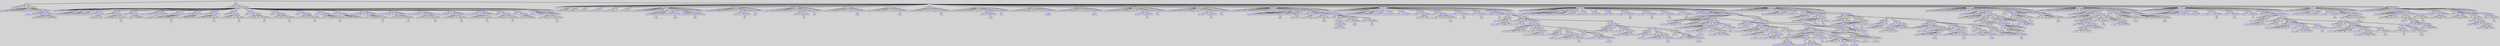 digraph {

	ordering=out;
	ranksep=.4;
	bgcolor="lightgrey"; node [shape=box, fixedsize=false, fontsize=12, fontname="Helvetica-bold", fontcolor="blue"
		width=.25, height=.25, color="black", fillcolor="white", style="filled, solid, bold"];
	edge [arrowsize=.5, color="black", style="bold"]

  n0 [label=""];
  n1 [label="Class"];
  n1 [label="Class"];
  n2 [label="class"];
  n3 [label="BinaryTree"];
  n4 [label="{"];
  n5 [label="MainFunction"];
  n5 [label="MainFunction"];
  n6 [label="public"];
  n7 [label="static"];
  n8 [label="void"];
  n9 [label="main"];
  n10 [label="("];
  n11 [label="String"];
  n12 [label="["];
  n13 [label="]"];
  n14 [label="a"];
  n15 [label=")"];
  n16 [label="{"];
  n17 [label="Statement"];
  n17 [label="Statement"];
  n18 [label="System.out."];
  n19 [label="println"];
  n20 [label="("];
  n21 [label="Expression"];
  n21 [label="Expression"];
  n22 [label="new"];
  n23 [label="BT"];
  n24 [label="("];
  n25 [label=")"];
  n26 [label="."];
  n27 [label="Start"];
  n28 [label="("];
  n29 [label=")"];
  n30 [label=")"];
  n31 [label=";"];
  n32 [label="}"];
  n33 [label="}"];
  n34 [label="Class"];
  n34 [label="Class"];
  n35 [label="class"];
  n36 [label="BT"];
  n37 [label="{"];
  n38 [label="NormalFunction"];
  n38 [label="NormalFunction"];
  n39 [label="public"];
  n40 [label="int"];
  n41 [label="Start"];
  n42 [label="("];
  n43 [label=")"];
  n44 [label="{"];
  n45 [label="Variables"];
  n45 [label="Variables"];
  n46 [label="Tree"];
  n47 [label="root"];
  n48 [label=";"];
  n49 [label="Variables"];
  n49 [label="Variables"];
  n50 [label="boolean"];
  n51 [label="ntb"];
  n52 [label=";"];
  n53 [label="Variables"];
  n53 [label="Variables"];
  n54 [label="int"];
  n55 [label="nti"];
  n56 [label=";"];
  n57 [label="Statement"];
  n57 [label="Statement"];
  n58 [label="root"];
  n59 [label="="];
  n60 [label="Expression"];
  n60 [label="Expression"];
  n61 [label="new"];
  n62 [label="Tree"];
  n63 [label="("];
  n64 [label=")"];
  n65 [label=";"];
  n66 [label="Statement"];
  n66 [label="Statement"];
  n67 [label="ntb"];
  n68 [label="="];
  n69 [label="Expression"];
  n69 [label="Expression"];
  n70 [label="root"];
  n71 [label="."];
  n72 [label="Init"];
  n73 [label="("];
  n74 [label="Expression"];
  n74 [label="Expression"];
  n75 [label="16"];
  n76 [label=")"];
  n77 [label=";"];
  n78 [label="Statement"];
  n78 [label="Statement"];
  n79 [label="ntb"];
  n80 [label="="];
  n81 [label="Expression"];
  n81 [label="Expression"];
  n82 [label="root"];
  n83 [label="."];
  n84 [label="Print"];
  n85 [label="("];
  n86 [label=")"];
  n87 [label=";"];
  n88 [label="Statement"];
  n88 [label="Statement"];
  n89 [label="System.out."];
  n90 [label="println"];
  n91 [label="("];
  n92 [label="Expression"];
  n92 [label="Expression"];
  n93 [label="100000000"];
  n94 [label=")"];
  n95 [label=";"];
  n96 [label="Statement"];
  n96 [label="Statement"];
  n97 [label="ntb"];
  n98 [label="="];
  n99 [label="Expression"];
  n99 [label="Expression"];
  n100 [label="root"];
  n101 [label="."];
  n102 [label="Insert"];
  n103 [label="("];
  n104 [label="Expression"];
  n104 [label="Expression"];
  n105 [label="8"];
  n106 [label=")"];
  n107 [label=";"];
  n108 [label="Statement"];
  n108 [label="Statement"];
  n109 [label="ntb"];
  n110 [label="="];
  n111 [label="Expression"];
  n111 [label="Expression"];
  n112 [label="root"];
  n113 [label="."];
  n114 [label="Print"];
  n115 [label="("];
  n116 [label=")"];
  n117 [label=";"];
  n118 [label="Statement"];
  n118 [label="Statement"];
  n119 [label="ntb"];
  n120 [label="="];
  n121 [label="Expression"];
  n121 [label="Expression"];
  n122 [label="root"];
  n123 [label="."];
  n124 [label="Insert"];
  n125 [label="("];
  n126 [label="Expression"];
  n126 [label="Expression"];
  n127 [label="24"];
  n128 [label=")"];
  n129 [label=";"];
  n130 [label="Statement"];
  n130 [label="Statement"];
  n131 [label="ntb"];
  n132 [label="="];
  n133 [label="Expression"];
  n133 [label="Expression"];
  n134 [label="root"];
  n135 [label="."];
  n136 [label="Insert"];
  n137 [label="("];
  n138 [label="Expression"];
  n138 [label="Expression"];
  n139 [label="4"];
  n140 [label=")"];
  n141 [label=";"];
  n142 [label="Statement"];
  n142 [label="Statement"];
  n143 [label="ntb"];
  n144 [label="="];
  n145 [label="Expression"];
  n145 [label="Expression"];
  n146 [label="root"];
  n147 [label="."];
  n148 [label="Insert"];
  n149 [label="("];
  n150 [label="Expression"];
  n150 [label="Expression"];
  n151 [label="12"];
  n152 [label=")"];
  n153 [label=";"];
  n154 [label="Statement"];
  n154 [label="Statement"];
  n155 [label="ntb"];
  n156 [label="="];
  n157 [label="Expression"];
  n157 [label="Expression"];
  n158 [label="root"];
  n159 [label="."];
  n160 [label="Insert"];
  n161 [label="("];
  n162 [label="Expression"];
  n162 [label="Expression"];
  n163 [label="20"];
  n164 [label=")"];
  n165 [label=";"];
  n166 [label="Statement"];
  n166 [label="Statement"];
  n167 [label="ntb"];
  n168 [label="="];
  n169 [label="Expression"];
  n169 [label="Expression"];
  n170 [label="root"];
  n171 [label="."];
  n172 [label="Insert"];
  n173 [label="("];
  n174 [label="Expression"];
  n174 [label="Expression"];
  n175 [label="28"];
  n176 [label=")"];
  n177 [label=";"];
  n178 [label="Statement"];
  n178 [label="Statement"];
  n179 [label="ntb"];
  n180 [label="="];
  n181 [label="Expression"];
  n181 [label="Expression"];
  n182 [label="root"];
  n183 [label="."];
  n184 [label="Insert"];
  n185 [label="("];
  n186 [label="Expression"];
  n186 [label="Expression"];
  n187 [label="14"];
  n188 [label=")"];
  n189 [label=";"];
  n190 [label="Statement"];
  n190 [label="Statement"];
  n191 [label="ntb"];
  n192 [label="="];
  n193 [label="Expression"];
  n193 [label="Expression"];
  n194 [label="root"];
  n195 [label="."];
  n196 [label="Print"];
  n197 [label="("];
  n198 [label=")"];
  n199 [label=";"];
  n200 [label="Statement"];
  n200 [label="Statement"];
  n201 [label="System.out."];
  n202 [label="println"];
  n203 [label="("];
  n204 [label="Expression"];
  n204 [label="Expression"];
  n205 [label="root"];
  n206 [label="."];
  n207 [label="Search"];
  n208 [label="("];
  n209 [label="Expression"];
  n209 [label="Expression"];
  n210 [label="24"];
  n211 [label=")"];
  n212 [label=")"];
  n213 [label=";"];
  n214 [label="Statement"];
  n214 [label="Statement"];
  n215 [label="System.out."];
  n216 [label="println"];
  n217 [label="("];
  n218 [label="Expression"];
  n218 [label="Expression"];
  n219 [label="root"];
  n220 [label="."];
  n221 [label="Search"];
  n222 [label="("];
  n223 [label="Expression"];
  n223 [label="Expression"];
  n224 [label="12"];
  n225 [label=")"];
  n226 [label=")"];
  n227 [label=";"];
  n228 [label="Statement"];
  n228 [label="Statement"];
  n229 [label="System.out."];
  n230 [label="println"];
  n231 [label="("];
  n232 [label="Expression"];
  n232 [label="Expression"];
  n233 [label="root"];
  n234 [label="."];
  n235 [label="Search"];
  n236 [label="("];
  n237 [label="Expression"];
  n237 [label="Expression"];
  n238 [label="16"];
  n239 [label=")"];
  n240 [label=")"];
  n241 [label=";"];
  n242 [label="Statement"];
  n242 [label="Statement"];
  n243 [label="System.out."];
  n244 [label="println"];
  n245 [label="("];
  n246 [label="Expression"];
  n246 [label="Expression"];
  n247 [label="root"];
  n248 [label="."];
  n249 [label="Search"];
  n250 [label="("];
  n251 [label="Expression"];
  n251 [label="Expression"];
  n252 [label="50"];
  n253 [label=")"];
  n254 [label=")"];
  n255 [label=";"];
  n256 [label="Statement"];
  n256 [label="Statement"];
  n257 [label="System.out."];
  n258 [label="println"];
  n259 [label="("];
  n260 [label="Expression"];
  n260 [label="Expression"];
  n261 [label="root"];
  n262 [label="."];
  n263 [label="Search"];
  n264 [label="("];
  n265 [label="Expression"];
  n265 [label="Expression"];
  n266 [label="12"];
  n267 [label=")"];
  n268 [label=")"];
  n269 [label=";"];
  n270 [label="Statement"];
  n270 [label="Statement"];
  n271 [label="ntb"];
  n272 [label="="];
  n273 [label="Expression"];
  n273 [label="Expression"];
  n274 [label="root"];
  n275 [label="."];
  n276 [label="Delete"];
  n277 [label="("];
  n278 [label="Expression"];
  n278 [label="Expression"];
  n279 [label="12"];
  n280 [label=")"];
  n281 [label=";"];
  n282 [label="Statement"];
  n282 [label="Statement"];
  n283 [label="ntb"];
  n284 [label="="];
  n285 [label="Expression"];
  n285 [label="Expression"];
  n286 [label="root"];
  n287 [label="."];
  n288 [label="Print"];
  n289 [label="("];
  n290 [label=")"];
  n291 [label=";"];
  n292 [label="Statement"];
  n292 [label="Statement"];
  n293 [label="System.out."];
  n294 [label="println"];
  n295 [label="("];
  n296 [label="Expression"];
  n296 [label="Expression"];
  n297 [label="root"];
  n298 [label="."];
  n299 [label="Search"];
  n300 [label="("];
  n301 [label="Expression"];
  n301 [label="Expression"];
  n302 [label="12"];
  n303 [label=")"];
  n304 [label=")"];
  n305 [label=";"];
  n306 [label="return"];
  n307 [label="Expression"];
  n307 [label="Expression"];
  n308 [label="0"];
  n309 [label=";"];
  n310 [label="}"];
  n311 [label="}"];
  n312 [label="Class"];
  n312 [label="Class"];
  n313 [label="class"];
  n314 [label="Tree"];
  n315 [label="{"];
  n316 [label="Variables"];
  n316 [label="Variables"];
  n317 [label="Tree"];
  n318 [label="left"];
  n319 [label=";"];
  n320 [label="Variables"];
  n320 [label="Variables"];
  n321 [label="Tree"];
  n322 [label="right"];
  n323 [label=";"];
  n324 [label="Variables"];
  n324 [label="Variables"];
  n325 [label="int"];
  n326 [label="key"];
  n327 [label=";"];
  n328 [label="Variables"];
  n328 [label="Variables"];
  n329 [label="boolean"];
  n330 [label="has_left"];
  n331 [label=";"];
  n332 [label="Variables"];
  n332 [label="Variables"];
  n333 [label="boolean"];
  n334 [label="has_right"];
  n335 [label=";"];
  n336 [label="Variables"];
  n336 [label="Variables"];
  n337 [label="Tree"];
  n338 [label="my_null"];
  n339 [label=";"];
  n340 [label="NormalFunction"];
  n340 [label="NormalFunction"];
  n341 [label="public"];
  n342 [label="boolean"];
  n343 [label="Init"];
  n344 [label="("];
  n345 [label="int"];
  n346 [label="v_key"];
  n347 [label=")"];
  n348 [label="{"];
  n349 [label="Statement"];
  n349 [label="Statement"];
  n350 [label="key"];
  n351 [label="="];
  n352 [label="Expression"];
  n352 [label="Expression"];
  n353 [label="v_key"];
  n354 [label=";"];
  n355 [label="Statement"];
  n355 [label="Statement"];
  n356 [label="has_left"];
  n357 [label="="];
  n358 [label="Expression"];
  n358 [label="Expression"];
  n359 [label="false"];
  n360 [label=";"];
  n361 [label="Statement"];
  n361 [label="Statement"];
  n362 [label="has_right"];
  n363 [label="="];
  n364 [label="Expression"];
  n364 [label="Expression"];
  n365 [label="false"];
  n366 [label=";"];
  n367 [label="return"];
  n368 [label="Expression"];
  n368 [label="Expression"];
  n369 [label="true"];
  n370 [label=";"];
  n371 [label="}"];
  n372 [label="NormalFunction"];
  n372 [label="NormalFunction"];
  n373 [label="public"];
  n374 [label="boolean"];
  n375 [label="SetRight"];
  n376 [label="("];
  n377 [label="Tree"];
  n378 [label="rn"];
  n379 [label=")"];
  n380 [label="{"];
  n381 [label="Statement"];
  n381 [label="Statement"];
  n382 [label="right"];
  n383 [label="="];
  n384 [label="Expression"];
  n384 [label="Expression"];
  n385 [label="rn"];
  n386 [label=";"];
  n387 [label="return"];
  n388 [label="Expression"];
  n388 [label="Expression"];
  n389 [label="true"];
  n390 [label=";"];
  n391 [label="}"];
  n392 [label="NormalFunction"];
  n392 [label="NormalFunction"];
  n393 [label="public"];
  n394 [label="boolean"];
  n395 [label="SetLeft"];
  n396 [label="("];
  n397 [label="Tree"];
  n398 [label="ln"];
  n399 [label=")"];
  n400 [label="{"];
  n401 [label="Statement"];
  n401 [label="Statement"];
  n402 [label="left"];
  n403 [label="="];
  n404 [label="Expression"];
  n404 [label="Expression"];
  n405 [label="ln"];
  n406 [label=";"];
  n407 [label="return"];
  n408 [label="Expression"];
  n408 [label="Expression"];
  n409 [label="true"];
  n410 [label=";"];
  n411 [label="}"];
  n412 [label="NormalFunction"];
  n412 [label="NormalFunction"];
  n413 [label="public"];
  n414 [label="Tree"];
  n415 [label="GetRight"];
  n416 [label="("];
  n417 [label=")"];
  n418 [label="{"];
  n419 [label="return"];
  n420 [label="Expression"];
  n420 [label="Expression"];
  n421 [label="right"];
  n422 [label=";"];
  n423 [label="}"];
  n424 [label="NormalFunction"];
  n424 [label="NormalFunction"];
  n425 [label="public"];
  n426 [label="Tree"];
  n427 [label="GetLeft"];
  n428 [label="("];
  n429 [label=")"];
  n430 [label="{"];
  n431 [label="return"];
  n432 [label="Expression"];
  n432 [label="Expression"];
  n433 [label="left"];
  n434 [label=";"];
  n435 [label="}"];
  n436 [label="NormalFunction"];
  n436 [label="NormalFunction"];
  n437 [label="public"];
  n438 [label="int"];
  n439 [label="GetKey"];
  n440 [label="("];
  n441 [label=")"];
  n442 [label="{"];
  n443 [label="return"];
  n444 [label="Expression"];
  n444 [label="Expression"];
  n445 [label="key"];
  n446 [label=";"];
  n447 [label="}"];
  n448 [label="NormalFunction"];
  n448 [label="NormalFunction"];
  n449 [label="public"];
  n450 [label="boolean"];
  n451 [label="SetKey"];
  n452 [label="("];
  n453 [label="int"];
  n454 [label="v_key"];
  n455 [label=")"];
  n456 [label="{"];
  n457 [label="Statement"];
  n457 [label="Statement"];
  n458 [label="key"];
  n459 [label="="];
  n460 [label="Expression"];
  n460 [label="Expression"];
  n461 [label="v_key"];
  n462 [label=";"];
  n463 [label="return"];
  n464 [label="Expression"];
  n464 [label="Expression"];
  n465 [label="true"];
  n466 [label=";"];
  n467 [label="}"];
  n468 [label="NormalFunction"];
  n468 [label="NormalFunction"];
  n469 [label="public"];
  n470 [label="boolean"];
  n471 [label="GetHas_Right"];
  n472 [label="("];
  n473 [label=")"];
  n474 [label="{"];
  n475 [label="return"];
  n476 [label="Expression"];
  n476 [label="Expression"];
  n477 [label="has_right"];
  n478 [label=";"];
  n479 [label="}"];
  n480 [label="NormalFunction"];
  n480 [label="NormalFunction"];
  n481 [label="public"];
  n482 [label="boolean"];
  n483 [label="GetHas_Left"];
  n484 [label="("];
  n485 [label=")"];
  n486 [label="{"];
  n487 [label="return"];
  n488 [label="Expression"];
  n488 [label="Expression"];
  n489 [label="has_left"];
  n490 [label=";"];
  n491 [label="}"];
  n492 [label="NormalFunction"];
  n492 [label="NormalFunction"];
  n493 [label="public"];
  n494 [label="boolean"];
  n495 [label="SetHas_Left"];
  n496 [label="("];
  n497 [label="boolean"];
  n498 [label="val"];
  n499 [label=")"];
  n500 [label="{"];
  n501 [label="Statement"];
  n501 [label="Statement"];
  n502 [label="has_left"];
  n503 [label="="];
  n504 [label="Expression"];
  n504 [label="Expression"];
  n505 [label="val"];
  n506 [label=";"];
  n507 [label="return"];
  n508 [label="Expression"];
  n508 [label="Expression"];
  n509 [label="true"];
  n510 [label=";"];
  n511 [label="}"];
  n512 [label="NormalFunction"];
  n512 [label="NormalFunction"];
  n513 [label="public"];
  n514 [label="boolean"];
  n515 [label="SetHas_Right"];
  n516 [label="("];
  n517 [label="boolean"];
  n518 [label="val"];
  n519 [label=")"];
  n520 [label="{"];
  n521 [label="Statement"];
  n521 [label="Statement"];
  n522 [label="has_right"];
  n523 [label="="];
  n524 [label="Expression"];
  n524 [label="Expression"];
  n525 [label="val"];
  n526 [label=";"];
  n527 [label="return"];
  n528 [label="Expression"];
  n528 [label="Expression"];
  n529 [label="true"];
  n530 [label=";"];
  n531 [label="}"];
  n532 [label="NormalFunction"];
  n532 [label="NormalFunction"];
  n533 [label="public"];
  n534 [label="boolean"];
  n535 [label="Compare"];
  n536 [label="("];
  n537 [label="int"];
  n538 [label="num1"];
  n539 [label=","];
  n540 [label="int"];
  n541 [label="num2"];
  n542 [label=")"];
  n543 [label="{"];
  n544 [label="Variables"];
  n544 [label="Variables"];
  n545 [label="boolean"];
  n546 [label="ntb"];
  n547 [label=";"];
  n548 [label="Variables"];
  n548 [label="Variables"];
  n549 [label="int"];
  n550 [label="nti"];
  n551 [label=";"];
  n552 [label="Statement"];
  n552 [label="Statement"];
  n553 [label="ntb"];
  n554 [label="="];
  n555 [label="Expression"];
  n555 [label="Expression"];
  n556 [label="false"];
  n557 [label=";"];
  n558 [label="Statement"];
  n558 [label="Statement"];
  n559 [label="nti"];
  n560 [label="="];
  n561 [label="Expression"];
  n561 [label="Expression"];
  n562 [label="num2"];
  n563 [label="+"];
  n564 [label="1"];
  n565 [label=";"];
  n566 [label="IfStatement"];
  n566 [label="IfStatement"];
  n567 [label="if"];
  n568 [label="("];
  n569 [label="Expression"];
  n569 [label="Expression"];
  n570 [label="num1"];
  n571 [label="<"];
  n572 [label="num2"];
  n573 [label=")"];
  n574 [label="Statement"];
  n574 [label="Statement"];
  n575 [label="ntb"];
  n576 [label="="];
  n577 [label="Expression"];
  n577 [label="Expression"];
  n578 [label="false"];
  n579 [label=";"];
  n580 [label="else"];
  n581 [label="IfStatement"];
  n581 [label="IfStatement"];
  n582 [label="if"];
  n583 [label="("];
  n584 [label="Expression"];
  n584 [label="Expression"];
  n585 [label="!"];
  n586 [label="Expression"];
  n586 [label="Expression"];
  n587 [label="("];
  n588 [label="Expression"];
  n588 [label="Expression"];
  n589 [label="num1"];
  n590 [label="<"];
  n591 [label="nti"];
  n592 [label=")"];
  n593 [label=")"];
  n594 [label="Statement"];
  n594 [label="Statement"];
  n595 [label="ntb"];
  n596 [label="="];
  n597 [label="Expression"];
  n597 [label="Expression"];
  n598 [label="false"];
  n599 [label=";"];
  n600 [label="else"];
  n601 [label="Statement"];
  n601 [label="Statement"];
  n602 [label="ntb"];
  n603 [label="="];
  n604 [label="Expression"];
  n604 [label="Expression"];
  n605 [label="true"];
  n606 [label=";"];
  n607 [label="return"];
  n608 [label="Expression"];
  n608 [label="Expression"];
  n609 [label="ntb"];
  n610 [label=";"];
  n611 [label="}"];
  n612 [label="NormalFunction"];
  n612 [label="NormalFunction"];
  n613 [label="public"];
  n614 [label="boolean"];
  n615 [label="Insert"];
  n616 [label="("];
  n617 [label="int"];
  n618 [label="v_key"];
  n619 [label=")"];
  n620 [label="{"];
  n621 [label="Variables"];
  n621 [label="Variables"];
  n622 [label="Tree"];
  n623 [label="new_node"];
  n624 [label=";"];
  n625 [label="Variables"];
  n625 [label="Variables"];
  n626 [label="boolean"];
  n627 [label="ntb"];
  n628 [label=";"];
  n629 [label="Variables"];
  n629 [label="Variables"];
  n630 [label="boolean"];
  n631 [label="cont"];
  n632 [label=";"];
  n633 [label="Variables"];
  n633 [label="Variables"];
  n634 [label="int"];
  n635 [label="key_aux"];
  n636 [label=";"];
  n637 [label="Variables"];
  n637 [label="Variables"];
  n638 [label="Tree"];
  n639 [label="current_node"];
  n640 [label=";"];
  n641 [label="Statement"];
  n641 [label="Statement"];
  n642 [label="new_node"];
  n643 [label="="];
  n644 [label="Expression"];
  n644 [label="Expression"];
  n645 [label="new"];
  n646 [label="Tree"];
  n647 [label="("];
  n648 [label=")"];
  n649 [label=";"];
  n650 [label="Statement"];
  n650 [label="Statement"];
  n651 [label="ntb"];
  n652 [label="="];
  n653 [label="Expression"];
  n653 [label="Expression"];
  n654 [label="new_node"];
  n655 [label="."];
  n656 [label="Init"];
  n657 [label="("];
  n658 [label="Expression"];
  n658 [label="Expression"];
  n659 [label="v_key"];
  n660 [label=")"];
  n661 [label=";"];
  n662 [label="Statement"];
  n662 [label="Statement"];
  n663 [label="current_node"];
  n664 [label="="];
  n665 [label="Expression"];
  n665 [label="Expression"];
  n666 [label="this"];
  n667 [label=";"];
  n668 [label="Statement"];
  n668 [label="Statement"];
  n669 [label="cont"];
  n670 [label="="];
  n671 [label="Expression"];
  n671 [label="Expression"];
  n672 [label="true"];
  n673 [label=";"];
  n674 [label="WhileStatement"];
  n674 [label="WhileStatement"];
  n675 [label="while"];
  n676 [label="("];
  n677 [label="Expression"];
  n677 [label="Expression"];
  n678 [label="cont"];
  n679 [label=")"];
  n680 [label="Statement"];
  n680 [label="Statement"];
  n681 [label="{"];
  n682 [label="Statement"];
  n682 [label="Statement"];
  n683 [label="key_aux"];
  n684 [label="="];
  n685 [label="Expression"];
  n685 [label="Expression"];
  n686 [label="current_node"];
  n687 [label="."];
  n688 [label="GetKey"];
  n689 [label="("];
  n690 [label=")"];
  n691 [label=";"];
  n692 [label="IfStatement"];
  n692 [label="IfStatement"];
  n693 [label="if"];
  n694 [label="("];
  n695 [label="Expression"];
  n695 [label="Expression"];
  n696 [label="v_key"];
  n697 [label="<"];
  n698 [label="key_aux"];
  n699 [label=")"];
  n700 [label="Statement"];
  n700 [label="Statement"];
  n701 [label="{"];
  n702 [label="IfStatement"];
  n702 [label="IfStatement"];
  n703 [label="if"];
  n704 [label="("];
  n705 [label="Expression"];
  n705 [label="Expression"];
  n706 [label="current_node"];
  n707 [label="."];
  n708 [label="GetHas_Left"];
  n709 [label="("];
  n710 [label=")"];
  n711 [label=")"];
  n712 [label="Statement"];
  n712 [label="Statement"];
  n713 [label="current_node"];
  n714 [label="="];
  n715 [label="Expression"];
  n715 [label="Expression"];
  n716 [label="current_node"];
  n717 [label="."];
  n718 [label="GetLeft"];
  n719 [label="("];
  n720 [label=")"];
  n721 [label=";"];
  n722 [label="else"];
  n723 [label="Statement"];
  n723 [label="Statement"];
  n724 [label="{"];
  n725 [label="Statement"];
  n725 [label="Statement"];
  n726 [label="cont"];
  n727 [label="="];
  n728 [label="Expression"];
  n728 [label="Expression"];
  n729 [label="false"];
  n730 [label=";"];
  n731 [label="Statement"];
  n731 [label="Statement"];
  n732 [label="ntb"];
  n733 [label="="];
  n734 [label="Expression"];
  n734 [label="Expression"];
  n735 [label="current_node"];
  n736 [label="."];
  n737 [label="SetHas_Left"];
  n738 [label="("];
  n739 [label="Expression"];
  n739 [label="Expression"];
  n740 [label="true"];
  n741 [label=")"];
  n742 [label=";"];
  n743 [label="Statement"];
  n743 [label="Statement"];
  n744 [label="ntb"];
  n745 [label="="];
  n746 [label="Expression"];
  n746 [label="Expression"];
  n747 [label="current_node"];
  n748 [label="."];
  n749 [label="SetLeft"];
  n750 [label="("];
  n751 [label="Expression"];
  n751 [label="Expression"];
  n752 [label="new_node"];
  n753 [label=")"];
  n754 [label=";"];
  n755 [label="}"];
  n756 [label="}"];
  n757 [label="else"];
  n758 [label="Statement"];
  n758 [label="Statement"];
  n759 [label="{"];
  n760 [label="IfStatement"];
  n760 [label="IfStatement"];
  n761 [label="if"];
  n762 [label="("];
  n763 [label="Expression"];
  n763 [label="Expression"];
  n764 [label="current_node"];
  n765 [label="."];
  n766 [label="GetHas_Right"];
  n767 [label="("];
  n768 [label=")"];
  n769 [label=")"];
  n770 [label="Statement"];
  n770 [label="Statement"];
  n771 [label="current_node"];
  n772 [label="="];
  n773 [label="Expression"];
  n773 [label="Expression"];
  n774 [label="current_node"];
  n775 [label="."];
  n776 [label="GetRight"];
  n777 [label="("];
  n778 [label=")"];
  n779 [label=";"];
  n780 [label="else"];
  n781 [label="Statement"];
  n781 [label="Statement"];
  n782 [label="{"];
  n783 [label="Statement"];
  n783 [label="Statement"];
  n784 [label="cont"];
  n785 [label="="];
  n786 [label="Expression"];
  n786 [label="Expression"];
  n787 [label="false"];
  n788 [label=";"];
  n789 [label="Statement"];
  n789 [label="Statement"];
  n790 [label="ntb"];
  n791 [label="="];
  n792 [label="Expression"];
  n792 [label="Expression"];
  n793 [label="current_node"];
  n794 [label="."];
  n795 [label="SetHas_Right"];
  n796 [label="("];
  n797 [label="Expression"];
  n797 [label="Expression"];
  n798 [label="true"];
  n799 [label=")"];
  n800 [label=";"];
  n801 [label="Statement"];
  n801 [label="Statement"];
  n802 [label="ntb"];
  n803 [label="="];
  n804 [label="Expression"];
  n804 [label="Expression"];
  n805 [label="current_node"];
  n806 [label="."];
  n807 [label="SetRight"];
  n808 [label="("];
  n809 [label="Expression"];
  n809 [label="Expression"];
  n810 [label="new_node"];
  n811 [label=")"];
  n812 [label=";"];
  n813 [label="}"];
  n814 [label="}"];
  n815 [label="}"];
  n816 [label="return"];
  n817 [label="Expression"];
  n817 [label="Expression"];
  n818 [label="true"];
  n819 [label=";"];
  n820 [label="}"];
  n821 [label="NormalFunction"];
  n821 [label="NormalFunction"];
  n822 [label="public"];
  n823 [label="boolean"];
  n824 [label="Delete"];
  n825 [label="("];
  n826 [label="int"];
  n827 [label="v_key"];
  n828 [label=")"];
  n829 [label="{"];
  n830 [label="Variables"];
  n830 [label="Variables"];
  n831 [label="Tree"];
  n832 [label="current_node"];
  n833 [label=";"];
  n834 [label="Variables"];
  n834 [label="Variables"];
  n835 [label="Tree"];
  n836 [label="parent_node"];
  n837 [label=";"];
  n838 [label="Variables"];
  n838 [label="Variables"];
  n839 [label="boolean"];
  n840 [label="cont"];
  n841 [label=";"];
  n842 [label="Variables"];
  n842 [label="Variables"];
  n843 [label="boolean"];
  n844 [label="found"];
  n845 [label=";"];
  n846 [label="Variables"];
  n846 [label="Variables"];
  n847 [label="boolean"];
  n848 [label="is_root"];
  n849 [label=";"];
  n850 [label="Variables"];
  n850 [label="Variables"];
  n851 [label="int"];
  n852 [label="key_aux"];
  n853 [label=";"];
  n854 [label="Variables"];
  n854 [label="Variables"];
  n855 [label="boolean"];
  n856 [label="ntb"];
  n857 [label=";"];
  n858 [label="Statement"];
  n858 [label="Statement"];
  n859 [label="current_node"];
  n860 [label="="];
  n861 [label="Expression"];
  n861 [label="Expression"];
  n862 [label="this"];
  n863 [label=";"];
  n864 [label="Statement"];
  n864 [label="Statement"];
  n865 [label="parent_node"];
  n866 [label="="];
  n867 [label="Expression"];
  n867 [label="Expression"];
  n868 [label="this"];
  n869 [label=";"];
  n870 [label="Statement"];
  n870 [label="Statement"];
  n871 [label="cont"];
  n872 [label="="];
  n873 [label="Expression"];
  n873 [label="Expression"];
  n874 [label="true"];
  n875 [label=";"];
  n876 [label="Statement"];
  n876 [label="Statement"];
  n877 [label="found"];
  n878 [label="="];
  n879 [label="Expression"];
  n879 [label="Expression"];
  n880 [label="false"];
  n881 [label=";"];
  n882 [label="Statement"];
  n882 [label="Statement"];
  n883 [label="is_root"];
  n884 [label="="];
  n885 [label="Expression"];
  n885 [label="Expression"];
  n886 [label="true"];
  n887 [label=";"];
  n888 [label="WhileStatement"];
  n888 [label="WhileStatement"];
  n889 [label="while"];
  n890 [label="("];
  n891 [label="Expression"];
  n891 [label="Expression"];
  n892 [label="cont"];
  n893 [label=")"];
  n894 [label="Statement"];
  n894 [label="Statement"];
  n895 [label="{"];
  n896 [label="Statement"];
  n896 [label="Statement"];
  n897 [label="key_aux"];
  n898 [label="="];
  n899 [label="Expression"];
  n899 [label="Expression"];
  n900 [label="current_node"];
  n901 [label="."];
  n902 [label="GetKey"];
  n903 [label="("];
  n904 [label=")"];
  n905 [label=";"];
  n906 [label="IfStatement"];
  n906 [label="IfStatement"];
  n907 [label="if"];
  n908 [label="("];
  n909 [label="Expression"];
  n909 [label="Expression"];
  n910 [label="v_key"];
  n911 [label="<"];
  n912 [label="key_aux"];
  n913 [label=")"];
  n914 [label="IfStatement"];
  n914 [label="IfStatement"];
  n915 [label="if"];
  n916 [label="("];
  n917 [label="Expression"];
  n917 [label="Expression"];
  n918 [label="current_node"];
  n919 [label="."];
  n920 [label="GetHas_Left"];
  n921 [label="("];
  n922 [label=")"];
  n923 [label=")"];
  n924 [label="Statement"];
  n924 [label="Statement"];
  n925 [label="{"];
  n926 [label="Statement"];
  n926 [label="Statement"];
  n927 [label="parent_node"];
  n928 [label="="];
  n929 [label="Expression"];
  n929 [label="Expression"];
  n930 [label="current_node"];
  n931 [label=";"];
  n932 [label="Statement"];
  n932 [label="Statement"];
  n933 [label="current_node"];
  n934 [label="="];
  n935 [label="Expression"];
  n935 [label="Expression"];
  n936 [label="current_node"];
  n937 [label="."];
  n938 [label="GetLeft"];
  n939 [label="("];
  n940 [label=")"];
  n941 [label=";"];
  n942 [label="}"];
  n943 [label="else"];
  n944 [label="Statement"];
  n944 [label="Statement"];
  n945 [label="cont"];
  n946 [label="="];
  n947 [label="Expression"];
  n947 [label="Expression"];
  n948 [label="false"];
  n949 [label=";"];
  n950 [label="else"];
  n951 [label="IfStatement"];
  n951 [label="IfStatement"];
  n952 [label="if"];
  n953 [label="("];
  n954 [label="Expression"];
  n954 [label="Expression"];
  n955 [label="key_aux"];
  n956 [label="<"];
  n957 [label="v_key"];
  n958 [label=")"];
  n959 [label="IfStatement"];
  n959 [label="IfStatement"];
  n960 [label="if"];
  n961 [label="("];
  n962 [label="Expression"];
  n962 [label="Expression"];
  n963 [label="current_node"];
  n964 [label="."];
  n965 [label="GetHas_Right"];
  n966 [label="("];
  n967 [label=")"];
  n968 [label=")"];
  n969 [label="Statement"];
  n969 [label="Statement"];
  n970 [label="{"];
  n971 [label="Statement"];
  n971 [label="Statement"];
  n972 [label="parent_node"];
  n973 [label="="];
  n974 [label="Expression"];
  n974 [label="Expression"];
  n975 [label="current_node"];
  n976 [label=";"];
  n977 [label="Statement"];
  n977 [label="Statement"];
  n978 [label="current_node"];
  n979 [label="="];
  n980 [label="Expression"];
  n980 [label="Expression"];
  n981 [label="current_node"];
  n982 [label="."];
  n983 [label="GetRight"];
  n984 [label="("];
  n985 [label=")"];
  n986 [label=";"];
  n987 [label="}"];
  n988 [label="else"];
  n989 [label="Statement"];
  n989 [label="Statement"];
  n990 [label="cont"];
  n991 [label="="];
  n992 [label="Expression"];
  n992 [label="Expression"];
  n993 [label="false"];
  n994 [label=";"];
  n995 [label="else"];
  n996 [label="Statement"];
  n996 [label="Statement"];
  n997 [label="{"];
  n998 [label="IfStatement"];
  n998 [label="IfStatement"];
  n999 [label="if"];
  n1000 [label="("];
  n1001 [label="Expression"];
  n1001 [label="Expression"];
  n1002 [label="is_root"];
  n1003 [label=")"];
  n1004 [label="IfStatement"];
  n1004 [label="IfStatement"];
  n1005 [label="if"];
  n1006 [label="("];
  n1007 [label="Expression"];
  n1007 [label="Expression"];
  n1008 [label="("];
  n1009 [label="Expression"];
  n1009 [label="Expression"];
  n1010 [label="!"];
  n1011 [label="Expression"];
  n1011 [label="Expression"];
  n1012 [label="current_node"];
  n1013 [label="."];
  n1014 [label="GetHas_Right"];
  n1015 [label="("];
  n1016 [label=")"];
  n1017 [label=")"];
  n1018 [label="&&"];
  n1019 [label="("];
  n1020 [label="Expression"];
  n1020 [label="Expression"];
  n1021 [label="!"];
  n1022 [label="Expression"];
  n1022 [label="Expression"];
  n1023 [label="current_node"];
  n1024 [label="."];
  n1025 [label="GetHas_Left"];
  n1026 [label="("];
  n1027 [label=")"];
  n1028 [label=")"];
  n1029 [label=")"];
  n1030 [label="Statement"];
  n1030 [label="Statement"];
  n1031 [label="ntb"];
  n1032 [label="="];
  n1033 [label="Expression"];
  n1033 [label="Expression"];
  n1034 [label="true"];
  n1035 [label=";"];
  n1036 [label="else"];
  n1037 [label="Statement"];
  n1037 [label="Statement"];
  n1038 [label="ntb"];
  n1039 [label="="];
  n1040 [label="Expression"];
  n1040 [label="Expression"];
  n1041 [label="this"];
  n1042 [label="."];
  n1043 [label="Remove"];
  n1044 [label="("];
  n1045 [label="Expression"];
  n1045 [label="Expression"];
  n1046 [label="parent_node"];
  n1047 [label=","];
  n1048 [label="Expression"];
  n1048 [label="Expression"];
  n1049 [label="current_node"];
  n1050 [label=")"];
  n1051 [label=";"];
  n1052 [label="else"];
  n1053 [label="Statement"];
  n1053 [label="Statement"];
  n1054 [label="ntb"];
  n1055 [label="="];
  n1056 [label="Expression"];
  n1056 [label="Expression"];
  n1057 [label="this"];
  n1058 [label="."];
  n1059 [label="Remove"];
  n1060 [label="("];
  n1061 [label="Expression"];
  n1061 [label="Expression"];
  n1062 [label="parent_node"];
  n1063 [label=","];
  n1064 [label="Expression"];
  n1064 [label="Expression"];
  n1065 [label="current_node"];
  n1066 [label=")"];
  n1067 [label=";"];
  n1068 [label="Statement"];
  n1068 [label="Statement"];
  n1069 [label="found"];
  n1070 [label="="];
  n1071 [label="Expression"];
  n1071 [label="Expression"];
  n1072 [label="true"];
  n1073 [label=";"];
  n1074 [label="Statement"];
  n1074 [label="Statement"];
  n1075 [label="cont"];
  n1076 [label="="];
  n1077 [label="Expression"];
  n1077 [label="Expression"];
  n1078 [label="false"];
  n1079 [label=";"];
  n1080 [label="}"];
  n1081 [label="Statement"];
  n1081 [label="Statement"];
  n1082 [label="is_root"];
  n1083 [label="="];
  n1084 [label="Expression"];
  n1084 [label="Expression"];
  n1085 [label="false"];
  n1086 [label=";"];
  n1087 [label="}"];
  n1088 [label="return"];
  n1089 [label="Expression"];
  n1089 [label="Expression"];
  n1090 [label="found"];
  n1091 [label=";"];
  n1092 [label="}"];
  n1093 [label="NormalFunction"];
  n1093 [label="NormalFunction"];
  n1094 [label="public"];
  n1095 [label="boolean"];
  n1096 [label="Remove"];
  n1097 [label="("];
  n1098 [label="Tree"];
  n1099 [label="p_node"];
  n1100 [label=","];
  n1101 [label="Tree"];
  n1102 [label="c_node"];
  n1103 [label=")"];
  n1104 [label="{"];
  n1105 [label="Variables"];
  n1105 [label="Variables"];
  n1106 [label="boolean"];
  n1107 [label="ntb"];
  n1108 [label=";"];
  n1109 [label="Variables"];
  n1109 [label="Variables"];
  n1110 [label="int"];
  n1111 [label="auxkey1"];
  n1112 [label=";"];
  n1113 [label="Variables"];
  n1113 [label="Variables"];
  n1114 [label="int"];
  n1115 [label="auxkey2"];
  n1116 [label=";"];
  n1117 [label="IfStatement"];
  n1117 [label="IfStatement"];
  n1118 [label="if"];
  n1119 [label="("];
  n1120 [label="Expression"];
  n1120 [label="Expression"];
  n1121 [label="c_node"];
  n1122 [label="."];
  n1123 [label="GetHas_Left"];
  n1124 [label="("];
  n1125 [label=")"];
  n1126 [label=")"];
  n1127 [label="Statement"];
  n1127 [label="Statement"];
  n1128 [label="ntb"];
  n1129 [label="="];
  n1130 [label="Expression"];
  n1130 [label="Expression"];
  n1131 [label="this"];
  n1132 [label="."];
  n1133 [label="RemoveLeft"];
  n1134 [label="("];
  n1135 [label="Expression"];
  n1135 [label="Expression"];
  n1136 [label="p_node"];
  n1137 [label=","];
  n1138 [label="Expression"];
  n1138 [label="Expression"];
  n1139 [label="c_node"];
  n1140 [label=")"];
  n1141 [label=";"];
  n1142 [label="else"];
  n1143 [label="IfStatement"];
  n1143 [label="IfStatement"];
  n1144 [label="if"];
  n1145 [label="("];
  n1146 [label="Expression"];
  n1146 [label="Expression"];
  n1147 [label="c_node"];
  n1148 [label="."];
  n1149 [label="GetHas_Right"];
  n1150 [label="("];
  n1151 [label=")"];
  n1152 [label=")"];
  n1153 [label="Statement"];
  n1153 [label="Statement"];
  n1154 [label="ntb"];
  n1155 [label="="];
  n1156 [label="Expression"];
  n1156 [label="Expression"];
  n1157 [label="this"];
  n1158 [label="."];
  n1159 [label="RemoveRight"];
  n1160 [label="("];
  n1161 [label="Expression"];
  n1161 [label="Expression"];
  n1162 [label="p_node"];
  n1163 [label=","];
  n1164 [label="Expression"];
  n1164 [label="Expression"];
  n1165 [label="c_node"];
  n1166 [label=")"];
  n1167 [label=";"];
  n1168 [label="else"];
  n1169 [label="Statement"];
  n1169 [label="Statement"];
  n1170 [label="{"];
  n1171 [label="Statement"];
  n1171 [label="Statement"];
  n1172 [label="auxkey1"];
  n1173 [label="="];
  n1174 [label="Expression"];
  n1174 [label="Expression"];
  n1175 [label="c_node"];
  n1176 [label="."];
  n1177 [label="GetKey"];
  n1178 [label="("];
  n1179 [label=")"];
  n1180 [label=";"];
  n1181 [label="Statement"];
  n1181 [label="Statement"];
  n1182 [label="auxkey2"];
  n1183 [label="="];
  n1184 [label="Expression"];
  n1184 [label="Expression"];
  n1185 [label="("];
  n1186 [label="Expression"];
  n1186 [label="Expression"];
  n1187 [label="p_node"];
  n1188 [label="."];
  n1189 [label="GetLeft"];
  n1190 [label="("];
  n1191 [label=")"];
  n1192 [label=")"];
  n1193 [label="."];
  n1194 [label="GetKey"];
  n1195 [label="("];
  n1196 [label=")"];
  n1197 [label=";"];
  n1198 [label="IfStatement"];
  n1198 [label="IfStatement"];
  n1199 [label="if"];
  n1200 [label="("];
  n1201 [label="Expression"];
  n1201 [label="Expression"];
  n1202 [label="this"];
  n1203 [label="."];
  n1204 [label="Compare"];
  n1205 [label="("];
  n1206 [label="Expression"];
  n1206 [label="Expression"];
  n1207 [label="auxkey1"];
  n1208 [label=","];
  n1209 [label="Expression"];
  n1209 [label="Expression"];
  n1210 [label="auxkey2"];
  n1211 [label=")"];
  n1212 [label=")"];
  n1213 [label="Statement"];
  n1213 [label="Statement"];
  n1214 [label="{"];
  n1215 [label="Statement"];
  n1215 [label="Statement"];
  n1216 [label="ntb"];
  n1217 [label="="];
  n1218 [label="Expression"];
  n1218 [label="Expression"];
  n1219 [label="p_node"];
  n1220 [label="."];
  n1221 [label="SetLeft"];
  n1222 [label="("];
  n1223 [label="Expression"];
  n1223 [label="Expression"];
  n1224 [label="my_null"];
  n1225 [label=")"];
  n1226 [label=";"];
  n1227 [label="Statement"];
  n1227 [label="Statement"];
  n1228 [label="ntb"];
  n1229 [label="="];
  n1230 [label="Expression"];
  n1230 [label="Expression"];
  n1231 [label="p_node"];
  n1232 [label="."];
  n1233 [label="SetHas_Left"];
  n1234 [label="("];
  n1235 [label="Expression"];
  n1235 [label="Expression"];
  n1236 [label="false"];
  n1237 [label=")"];
  n1238 [label=";"];
  n1239 [label="}"];
  n1240 [label="else"];
  n1241 [label="Statement"];
  n1241 [label="Statement"];
  n1242 [label="{"];
  n1243 [label="Statement"];
  n1243 [label="Statement"];
  n1244 [label="ntb"];
  n1245 [label="="];
  n1246 [label="Expression"];
  n1246 [label="Expression"];
  n1247 [label="p_node"];
  n1248 [label="."];
  n1249 [label="SetRight"];
  n1250 [label="("];
  n1251 [label="Expression"];
  n1251 [label="Expression"];
  n1252 [label="my_null"];
  n1253 [label=")"];
  n1254 [label=";"];
  n1255 [label="Statement"];
  n1255 [label="Statement"];
  n1256 [label="ntb"];
  n1257 [label="="];
  n1258 [label="Expression"];
  n1258 [label="Expression"];
  n1259 [label="p_node"];
  n1260 [label="."];
  n1261 [label="SetHas_Right"];
  n1262 [label="("];
  n1263 [label="Expression"];
  n1263 [label="Expression"];
  n1264 [label="false"];
  n1265 [label=")"];
  n1266 [label=";"];
  n1267 [label="}"];
  n1268 [label="}"];
  n1269 [label="return"];
  n1270 [label="Expression"];
  n1270 [label="Expression"];
  n1271 [label="true"];
  n1272 [label=";"];
  n1273 [label="}"];
  n1274 [label="NormalFunction"];
  n1274 [label="NormalFunction"];
  n1275 [label="public"];
  n1276 [label="boolean"];
  n1277 [label="RemoveRight"];
  n1278 [label="("];
  n1279 [label="Tree"];
  n1280 [label="p_node"];
  n1281 [label=","];
  n1282 [label="Tree"];
  n1283 [label="c_node"];
  n1284 [label=")"];
  n1285 [label="{"];
  n1286 [label="Variables"];
  n1286 [label="Variables"];
  n1287 [label="boolean"];
  n1288 [label="ntb"];
  n1289 [label=";"];
  n1290 [label="WhileStatement"];
  n1290 [label="WhileStatement"];
  n1291 [label="while"];
  n1292 [label="("];
  n1293 [label="Expression"];
  n1293 [label="Expression"];
  n1294 [label="c_node"];
  n1295 [label="."];
  n1296 [label="GetHas_Right"];
  n1297 [label="("];
  n1298 [label=")"];
  n1299 [label=")"];
  n1300 [label="Statement"];
  n1300 [label="Statement"];
  n1301 [label="{"];
  n1302 [label="Statement"];
  n1302 [label="Statement"];
  n1303 [label="ntb"];
  n1304 [label="="];
  n1305 [label="Expression"];
  n1305 [label="Expression"];
  n1306 [label="c_node"];
  n1307 [label="."];
  n1308 [label="SetKey"];
  n1309 [label="("];
  n1310 [label="Expression"];
  n1310 [label="Expression"];
  n1311 [label="("];
  n1312 [label="Expression"];
  n1312 [label="Expression"];
  n1313 [label="c_node"];
  n1314 [label="."];
  n1315 [label="GetRight"];
  n1316 [label="("];
  n1317 [label=")"];
  n1318 [label=")"];
  n1319 [label="."];
  n1320 [label="GetKey"];
  n1321 [label="("];
  n1322 [label=")"];
  n1323 [label=")"];
  n1324 [label=";"];
  n1325 [label="Statement"];
  n1325 [label="Statement"];
  n1326 [label="p_node"];
  n1327 [label="="];
  n1328 [label="Expression"];
  n1328 [label="Expression"];
  n1329 [label="c_node"];
  n1330 [label=";"];
  n1331 [label="Statement"];
  n1331 [label="Statement"];
  n1332 [label="c_node"];
  n1333 [label="="];
  n1334 [label="Expression"];
  n1334 [label="Expression"];
  n1335 [label="c_node"];
  n1336 [label="."];
  n1337 [label="GetRight"];
  n1338 [label="("];
  n1339 [label=")"];
  n1340 [label=";"];
  n1341 [label="}"];
  n1342 [label="Statement"];
  n1342 [label="Statement"];
  n1343 [label="ntb"];
  n1344 [label="="];
  n1345 [label="Expression"];
  n1345 [label="Expression"];
  n1346 [label="p_node"];
  n1347 [label="."];
  n1348 [label="SetRight"];
  n1349 [label="("];
  n1350 [label="Expression"];
  n1350 [label="Expression"];
  n1351 [label="my_null"];
  n1352 [label=")"];
  n1353 [label=";"];
  n1354 [label="Statement"];
  n1354 [label="Statement"];
  n1355 [label="ntb"];
  n1356 [label="="];
  n1357 [label="Expression"];
  n1357 [label="Expression"];
  n1358 [label="p_node"];
  n1359 [label="."];
  n1360 [label="SetHas_Right"];
  n1361 [label="("];
  n1362 [label="Expression"];
  n1362 [label="Expression"];
  n1363 [label="false"];
  n1364 [label=")"];
  n1365 [label=";"];
  n1366 [label="return"];
  n1367 [label="Expression"];
  n1367 [label="Expression"];
  n1368 [label="true"];
  n1369 [label=";"];
  n1370 [label="}"];
  n1371 [label="NormalFunction"];
  n1371 [label="NormalFunction"];
  n1372 [label="public"];
  n1373 [label="boolean"];
  n1374 [label="RemoveLeft"];
  n1375 [label="("];
  n1376 [label="Tree"];
  n1377 [label="p_node"];
  n1378 [label=","];
  n1379 [label="Tree"];
  n1380 [label="c_node"];
  n1381 [label=")"];
  n1382 [label="{"];
  n1383 [label="Variables"];
  n1383 [label="Variables"];
  n1384 [label="boolean"];
  n1385 [label="ntb"];
  n1386 [label=";"];
  n1387 [label="WhileStatement"];
  n1387 [label="WhileStatement"];
  n1388 [label="while"];
  n1389 [label="("];
  n1390 [label="Expression"];
  n1390 [label="Expression"];
  n1391 [label="c_node"];
  n1392 [label="."];
  n1393 [label="GetHas_Left"];
  n1394 [label="("];
  n1395 [label=")"];
  n1396 [label=")"];
  n1397 [label="Statement"];
  n1397 [label="Statement"];
  n1398 [label="{"];
  n1399 [label="Statement"];
  n1399 [label="Statement"];
  n1400 [label="ntb"];
  n1401 [label="="];
  n1402 [label="Expression"];
  n1402 [label="Expression"];
  n1403 [label="c_node"];
  n1404 [label="."];
  n1405 [label="SetKey"];
  n1406 [label="("];
  n1407 [label="Expression"];
  n1407 [label="Expression"];
  n1408 [label="("];
  n1409 [label="Expression"];
  n1409 [label="Expression"];
  n1410 [label="c_node"];
  n1411 [label="."];
  n1412 [label="GetLeft"];
  n1413 [label="("];
  n1414 [label=")"];
  n1415 [label=")"];
  n1416 [label="."];
  n1417 [label="GetKey"];
  n1418 [label="("];
  n1419 [label=")"];
  n1420 [label=")"];
  n1421 [label=";"];
  n1422 [label="Statement"];
  n1422 [label="Statement"];
  n1423 [label="p_node"];
  n1424 [label="="];
  n1425 [label="Expression"];
  n1425 [label="Expression"];
  n1426 [label="c_node"];
  n1427 [label=";"];
  n1428 [label="Statement"];
  n1428 [label="Statement"];
  n1429 [label="c_node"];
  n1430 [label="="];
  n1431 [label="Expression"];
  n1431 [label="Expression"];
  n1432 [label="c_node"];
  n1433 [label="."];
  n1434 [label="GetLeft"];
  n1435 [label="("];
  n1436 [label=")"];
  n1437 [label=";"];
  n1438 [label="}"];
  n1439 [label="Statement"];
  n1439 [label="Statement"];
  n1440 [label="ntb"];
  n1441 [label="="];
  n1442 [label="Expression"];
  n1442 [label="Expression"];
  n1443 [label="p_node"];
  n1444 [label="."];
  n1445 [label="SetLeft"];
  n1446 [label="("];
  n1447 [label="Expression"];
  n1447 [label="Expression"];
  n1448 [label="my_null"];
  n1449 [label=")"];
  n1450 [label=";"];
  n1451 [label="Statement"];
  n1451 [label="Statement"];
  n1452 [label="ntb"];
  n1453 [label="="];
  n1454 [label="Expression"];
  n1454 [label="Expression"];
  n1455 [label="p_node"];
  n1456 [label="."];
  n1457 [label="SetHas_Left"];
  n1458 [label="("];
  n1459 [label="Expression"];
  n1459 [label="Expression"];
  n1460 [label="false"];
  n1461 [label=")"];
  n1462 [label=";"];
  n1463 [label="return"];
  n1464 [label="Expression"];
  n1464 [label="Expression"];
  n1465 [label="true"];
  n1466 [label=";"];
  n1467 [label="}"];
  n1468 [label="NormalFunction"];
  n1468 [label="NormalFunction"];
  n1469 [label="public"];
  n1470 [label="int"];
  n1471 [label="Search"];
  n1472 [label="("];
  n1473 [label="int"];
  n1474 [label="v_key"];
  n1475 [label=")"];
  n1476 [label="{"];
  n1477 [label="Variables"];
  n1477 [label="Variables"];
  n1478 [label="boolean"];
  n1479 [label="cont"];
  n1480 [label=";"];
  n1481 [label="Variables"];
  n1481 [label="Variables"];
  n1482 [label="int"];
  n1483 [label="ifound"];
  n1484 [label=";"];
  n1485 [label="Variables"];
  n1485 [label="Variables"];
  n1486 [label="Tree"];
  n1487 [label="current_node"];
  n1488 [label=";"];
  n1489 [label="Variables"];
  n1489 [label="Variables"];
  n1490 [label="int"];
  n1491 [label="key_aux"];
  n1492 [label=";"];
  n1493 [label="Statement"];
  n1493 [label="Statement"];
  n1494 [label="current_node"];
  n1495 [label="="];
  n1496 [label="Expression"];
  n1496 [label="Expression"];
  n1497 [label="this"];
  n1498 [label=";"];
  n1499 [label="Statement"];
  n1499 [label="Statement"];
  n1500 [label="cont"];
  n1501 [label="="];
  n1502 [label="Expression"];
  n1502 [label="Expression"];
  n1503 [label="true"];
  n1504 [label=";"];
  n1505 [label="Statement"];
  n1505 [label="Statement"];
  n1506 [label="ifound"];
  n1507 [label="="];
  n1508 [label="Expression"];
  n1508 [label="Expression"];
  n1509 [label="0"];
  n1510 [label=";"];
  n1511 [label="WhileStatement"];
  n1511 [label="WhileStatement"];
  n1512 [label="while"];
  n1513 [label="("];
  n1514 [label="Expression"];
  n1514 [label="Expression"];
  n1515 [label="cont"];
  n1516 [label=")"];
  n1517 [label="Statement"];
  n1517 [label="Statement"];
  n1518 [label="{"];
  n1519 [label="Statement"];
  n1519 [label="Statement"];
  n1520 [label="key_aux"];
  n1521 [label="="];
  n1522 [label="Expression"];
  n1522 [label="Expression"];
  n1523 [label="current_node"];
  n1524 [label="."];
  n1525 [label="GetKey"];
  n1526 [label="("];
  n1527 [label=")"];
  n1528 [label=";"];
  n1529 [label="IfStatement"];
  n1529 [label="IfStatement"];
  n1530 [label="if"];
  n1531 [label="("];
  n1532 [label="Expression"];
  n1532 [label="Expression"];
  n1533 [label="v_key"];
  n1534 [label="<"];
  n1535 [label="key_aux"];
  n1536 [label=")"];
  n1537 [label="IfStatement"];
  n1537 [label="IfStatement"];
  n1538 [label="if"];
  n1539 [label="("];
  n1540 [label="Expression"];
  n1540 [label="Expression"];
  n1541 [label="current_node"];
  n1542 [label="."];
  n1543 [label="GetHas_Left"];
  n1544 [label="("];
  n1545 [label=")"];
  n1546 [label=")"];
  n1547 [label="Statement"];
  n1547 [label="Statement"];
  n1548 [label="current_node"];
  n1549 [label="="];
  n1550 [label="Expression"];
  n1550 [label="Expression"];
  n1551 [label="current_node"];
  n1552 [label="."];
  n1553 [label="GetLeft"];
  n1554 [label="("];
  n1555 [label=")"];
  n1556 [label=";"];
  n1557 [label="else"];
  n1558 [label="Statement"];
  n1558 [label="Statement"];
  n1559 [label="cont"];
  n1560 [label="="];
  n1561 [label="Expression"];
  n1561 [label="Expression"];
  n1562 [label="false"];
  n1563 [label=";"];
  n1564 [label="else"];
  n1565 [label="IfStatement"];
  n1565 [label="IfStatement"];
  n1566 [label="if"];
  n1567 [label="("];
  n1568 [label="Expression"];
  n1568 [label="Expression"];
  n1569 [label="key_aux"];
  n1570 [label="<"];
  n1571 [label="v_key"];
  n1572 [label=")"];
  n1573 [label="IfStatement"];
  n1573 [label="IfStatement"];
  n1574 [label="if"];
  n1575 [label="("];
  n1576 [label="Expression"];
  n1576 [label="Expression"];
  n1577 [label="current_node"];
  n1578 [label="."];
  n1579 [label="GetHas_Right"];
  n1580 [label="("];
  n1581 [label=")"];
  n1582 [label=")"];
  n1583 [label="Statement"];
  n1583 [label="Statement"];
  n1584 [label="current_node"];
  n1585 [label="="];
  n1586 [label="Expression"];
  n1586 [label="Expression"];
  n1587 [label="current_node"];
  n1588 [label="."];
  n1589 [label="GetRight"];
  n1590 [label="("];
  n1591 [label=")"];
  n1592 [label=";"];
  n1593 [label="else"];
  n1594 [label="Statement"];
  n1594 [label="Statement"];
  n1595 [label="cont"];
  n1596 [label="="];
  n1597 [label="Expression"];
  n1597 [label="Expression"];
  n1598 [label="false"];
  n1599 [label=";"];
  n1600 [label="else"];
  n1601 [label="Statement"];
  n1601 [label="Statement"];
  n1602 [label="{"];
  n1603 [label="Statement"];
  n1603 [label="Statement"];
  n1604 [label="ifound"];
  n1605 [label="="];
  n1606 [label="Expression"];
  n1606 [label="Expression"];
  n1607 [label="1"];
  n1608 [label=";"];
  n1609 [label="Statement"];
  n1609 [label="Statement"];
  n1610 [label="cont"];
  n1611 [label="="];
  n1612 [label="Expression"];
  n1612 [label="Expression"];
  n1613 [label="false"];
  n1614 [label=";"];
  n1615 [label="}"];
  n1616 [label="}"];
  n1617 [label="return"];
  n1618 [label="Expression"];
  n1618 [label="Expression"];
  n1619 [label="ifound"];
  n1620 [label=";"];
  n1621 [label="}"];
  n1622 [label="NormalFunction"];
  n1622 [label="NormalFunction"];
  n1623 [label="public"];
  n1624 [label="boolean"];
  n1625 [label="Print"];
  n1626 [label="("];
  n1627 [label=")"];
  n1628 [label="{"];
  n1629 [label="Variables"];
  n1629 [label="Variables"];
  n1630 [label="Tree"];
  n1631 [label="current_node"];
  n1632 [label=";"];
  n1633 [label="Variables"];
  n1633 [label="Variables"];
  n1634 [label="boolean"];
  n1635 [label="ntb"];
  n1636 [label=";"];
  n1637 [label="Statement"];
  n1637 [label="Statement"];
  n1638 [label="current_node"];
  n1639 [label="="];
  n1640 [label="Expression"];
  n1640 [label="Expression"];
  n1641 [label="this"];
  n1642 [label=";"];
  n1643 [label="Statement"];
  n1643 [label="Statement"];
  n1644 [label="ntb"];
  n1645 [label="="];
  n1646 [label="Expression"];
  n1646 [label="Expression"];
  n1647 [label="this"];
  n1648 [label="."];
  n1649 [label="RecPrint"];
  n1650 [label="("];
  n1651 [label="Expression"];
  n1651 [label="Expression"];
  n1652 [label="current_node"];
  n1653 [label=")"];
  n1654 [label=";"];
  n1655 [label="return"];
  n1656 [label="Expression"];
  n1656 [label="Expression"];
  n1657 [label="true"];
  n1658 [label=";"];
  n1659 [label="}"];
  n1660 [label="NormalFunction"];
  n1660 [label="NormalFunction"];
  n1661 [label="public"];
  n1662 [label="boolean"];
  n1663 [label="RecPrint"];
  n1664 [label="("];
  n1665 [label="Tree"];
  n1666 [label="node"];
  n1667 [label=")"];
  n1668 [label="{"];
  n1669 [label="Variables"];
  n1669 [label="Variables"];
  n1670 [label="boolean"];
  n1671 [label="ntb"];
  n1672 [label=";"];
  n1673 [label="IfStatement"];
  n1673 [label="IfStatement"];
  n1674 [label="if"];
  n1675 [label="("];
  n1676 [label="Expression"];
  n1676 [label="Expression"];
  n1677 [label="node"];
  n1678 [label="."];
  n1679 [label="GetHas_Left"];
  n1680 [label="("];
  n1681 [label=")"];
  n1682 [label=")"];
  n1683 [label="Statement"];
  n1683 [label="Statement"];
  n1684 [label="{"];
  n1685 [label="Statement"];
  n1685 [label="Statement"];
  n1686 [label="ntb"];
  n1687 [label="="];
  n1688 [label="Expression"];
  n1688 [label="Expression"];
  n1689 [label="this"];
  n1690 [label="."];
  n1691 [label="RecPrint"];
  n1692 [label="("];
  n1693 [label="Expression"];
  n1693 [label="Expression"];
  n1694 [label="node"];
  n1695 [label="."];
  n1696 [label="GetLeft"];
  n1697 [label="("];
  n1698 [label=")"];
  n1699 [label=")"];
  n1700 [label=";"];
  n1701 [label="}"];
  n1702 [label="else"];
  n1703 [label="Statement"];
  n1703 [label="Statement"];
  n1704 [label="ntb"];
  n1705 [label="="];
  n1706 [label="Expression"];
  n1706 [label="Expression"];
  n1707 [label="true"];
  n1708 [label=";"];
  n1709 [label="Statement"];
  n1709 [label="Statement"];
  n1710 [label="System.out."];
  n1711 [label="println"];
  n1712 [label="("];
  n1713 [label="Expression"];
  n1713 [label="Expression"];
  n1714 [label="node"];
  n1715 [label="."];
  n1716 [label="GetKey"];
  n1717 [label="("];
  n1718 [label=")"];
  n1719 [label=")"];
  n1720 [label=";"];
  n1721 [label="IfStatement"];
  n1721 [label="IfStatement"];
  n1722 [label="if"];
  n1723 [label="("];
  n1724 [label="Expression"];
  n1724 [label="Expression"];
  n1725 [label="node"];
  n1726 [label="."];
  n1727 [label="GetHas_Right"];
  n1728 [label="("];
  n1729 [label=")"];
  n1730 [label=")"];
  n1731 [label="Statement"];
  n1731 [label="Statement"];
  n1732 [label="{"];
  n1733 [label="Statement"];
  n1733 [label="Statement"];
  n1734 [label="ntb"];
  n1735 [label="="];
  n1736 [label="Expression"];
  n1736 [label="Expression"];
  n1737 [label="this"];
  n1738 [label="."];
  n1739 [label="RecPrint"];
  n1740 [label="("];
  n1741 [label="Expression"];
  n1741 [label="Expression"];
  n1742 [label="node"];
  n1743 [label="."];
  n1744 [label="GetRight"];
  n1745 [label="("];
  n1746 [label=")"];
  n1747 [label=")"];
  n1748 [label=";"];
  n1749 [label="}"];
  n1750 [label="else"];
  n1751 [label="Statement"];
  n1751 [label="Statement"];
  n1752 [label="ntb"];
  n1753 [label="="];
  n1754 [label="Expression"];
  n1754 [label="Expression"];
  n1755 [label="true"];
  n1756 [label=";"];
  n1757 [label="return"];
  n1758 [label="Expression"];
  n1758 [label="Expression"];
  n1759 [label="true"];
  n1760 [label=";"];
  n1761 [label="}"];
  n1762 [label="}"];

  n0 -> n1 // "" -> "Class"
  n1 -> n2 // "Class" -> "class"
  n1 -> n3 // "Class" -> "BinaryTree"
  n1 -> n4 // "Class" -> "{"
  n1 -> n5 // "Class" -> "MainFunction"
  n5 -> n6 // "MainFunction" -> "public"
  n5 -> n7 // "MainFunction" -> "static"
  n5 -> n8 // "MainFunction" -> "void"
  n5 -> n9 // "MainFunction" -> "main"
  n5 -> n10 // "MainFunction" -> "("
  n5 -> n11 // "MainFunction" -> "String"
  n5 -> n12 // "MainFunction" -> "["
  n5 -> n13 // "MainFunction" -> "]"
  n5 -> n14 // "MainFunction" -> "a"
  n5 -> n15 // "MainFunction" -> ")"
  n5 -> n16 // "MainFunction" -> "{"
  n5 -> n17 // "MainFunction" -> "Statement"
  n17 -> n18 // "Statement" -> "System.out."
  n17 -> n19 // "Statement" -> "println"
  n17 -> n20 // "Statement" -> "("
  n17 -> n21 // "Statement" -> "Expression"
  n21 -> n22 // "Expression" -> "new"
  n21 -> n23 // "Expression" -> "BT"
  n21 -> n24 // "Expression" -> "("
  n21 -> n25 // "Expression" -> ")"
  n21 -> n26 // "Expression" -> "."
  n21 -> n27 // "Expression" -> "Start"
  n21 -> n28 // "Expression" -> "("
  n21 -> n29 // "Expression" -> ")"
  n17 -> n30 // "Statement" -> ")"
  n17 -> n31 // "Statement" -> ";"
  n5 -> n32 // "MainFunction" -> "}"
  n1 -> n33 // "Class" -> "}"
  n0 -> n34 // "" -> "Class"
  n34 -> n35 // "Class" -> "class"
  n34 -> n36 // "Class" -> "BT"
  n34 -> n37 // "Class" -> "{"
  n34 -> n38 // "Class" -> "NormalFunction"
  n38 -> n39 // "NormalFunction" -> "public"
  n38 -> n40 // "NormalFunction" -> "int"
  n38 -> n41 // "NormalFunction" -> "Start"
  n38 -> n42 // "NormalFunction" -> "("
  n38 -> n43 // "NormalFunction" -> ")"
  n38 -> n44 // "NormalFunction" -> "{"
  n38 -> n45 // "NormalFunction" -> "Variables"
  n45 -> n46 // "Variables" -> "Tree"
  n45 -> n47 // "Variables" -> "root"
  n45 -> n48 // "Variables" -> ";"
  n38 -> n49 // "NormalFunction" -> "Variables"
  n49 -> n50 // "Variables" -> "boolean"
  n49 -> n51 // "Variables" -> "ntb"
  n49 -> n52 // "Variables" -> ";"
  n38 -> n53 // "NormalFunction" -> "Variables"
  n53 -> n54 // "Variables" -> "int"
  n53 -> n55 // "Variables" -> "nti"
  n53 -> n56 // "Variables" -> ";"
  n38 -> n57 // "NormalFunction" -> "Statement"
  n57 -> n58 // "Statement" -> "root"
  n57 -> n59 // "Statement" -> "="
  n57 -> n60 // "Statement" -> "Expression"
  n60 -> n61 // "Expression" -> "new"
  n60 -> n62 // "Expression" -> "Tree"
  n60 -> n63 // "Expression" -> "("
  n60 -> n64 // "Expression" -> ")"
  n57 -> n65 // "Statement" -> ";"
  n38 -> n66 // "NormalFunction" -> "Statement"
  n66 -> n67 // "Statement" -> "ntb"
  n66 -> n68 // "Statement" -> "="
  n66 -> n69 // "Statement" -> "Expression"
  n69 -> n70 // "Expression" -> "root"
  n69 -> n71 // "Expression" -> "."
  n69 -> n72 // "Expression" -> "Init"
  n69 -> n73 // "Expression" -> "("
  n69 -> n74 // "Expression" -> "Expression"
  n74 -> n75 // "Expression" -> "16"
  n69 -> n76 // "Expression" -> ")"
  n66 -> n77 // "Statement" -> ";"
  n38 -> n78 // "NormalFunction" -> "Statement"
  n78 -> n79 // "Statement" -> "ntb"
  n78 -> n80 // "Statement" -> "="
  n78 -> n81 // "Statement" -> "Expression"
  n81 -> n82 // "Expression" -> "root"
  n81 -> n83 // "Expression" -> "."
  n81 -> n84 // "Expression" -> "Print"
  n81 -> n85 // "Expression" -> "("
  n81 -> n86 // "Expression" -> ")"
  n78 -> n87 // "Statement" -> ";"
  n38 -> n88 // "NormalFunction" -> "Statement"
  n88 -> n89 // "Statement" -> "System.out."
  n88 -> n90 // "Statement" -> "println"
  n88 -> n91 // "Statement" -> "("
  n88 -> n92 // "Statement" -> "Expression"
  n92 -> n93 // "Expression" -> "100000000"
  n88 -> n94 // "Statement" -> ")"
  n88 -> n95 // "Statement" -> ";"
  n38 -> n96 // "NormalFunction" -> "Statement"
  n96 -> n97 // "Statement" -> "ntb"
  n96 -> n98 // "Statement" -> "="
  n96 -> n99 // "Statement" -> "Expression"
  n99 -> n100 // "Expression" -> "root"
  n99 -> n101 // "Expression" -> "."
  n99 -> n102 // "Expression" -> "Insert"
  n99 -> n103 // "Expression" -> "("
  n99 -> n104 // "Expression" -> "Expression"
  n104 -> n105 // "Expression" -> "8"
  n99 -> n106 // "Expression" -> ")"
  n96 -> n107 // "Statement" -> ";"
  n38 -> n108 // "NormalFunction" -> "Statement"
  n108 -> n109 // "Statement" -> "ntb"
  n108 -> n110 // "Statement" -> "="
  n108 -> n111 // "Statement" -> "Expression"
  n111 -> n112 // "Expression" -> "root"
  n111 -> n113 // "Expression" -> "."
  n111 -> n114 // "Expression" -> "Print"
  n111 -> n115 // "Expression" -> "("
  n111 -> n116 // "Expression" -> ")"
  n108 -> n117 // "Statement" -> ";"
  n38 -> n118 // "NormalFunction" -> "Statement"
  n118 -> n119 // "Statement" -> "ntb"
  n118 -> n120 // "Statement" -> "="
  n118 -> n121 // "Statement" -> "Expression"
  n121 -> n122 // "Expression" -> "root"
  n121 -> n123 // "Expression" -> "."
  n121 -> n124 // "Expression" -> "Insert"
  n121 -> n125 // "Expression" -> "("
  n121 -> n126 // "Expression" -> "Expression"
  n126 -> n127 // "Expression" -> "24"
  n121 -> n128 // "Expression" -> ")"
  n118 -> n129 // "Statement" -> ";"
  n38 -> n130 // "NormalFunction" -> "Statement"
  n130 -> n131 // "Statement" -> "ntb"
  n130 -> n132 // "Statement" -> "="
  n130 -> n133 // "Statement" -> "Expression"
  n133 -> n134 // "Expression" -> "root"
  n133 -> n135 // "Expression" -> "."
  n133 -> n136 // "Expression" -> "Insert"
  n133 -> n137 // "Expression" -> "("
  n133 -> n138 // "Expression" -> "Expression"
  n138 -> n139 // "Expression" -> "4"
  n133 -> n140 // "Expression" -> ")"
  n130 -> n141 // "Statement" -> ";"
  n38 -> n142 // "NormalFunction" -> "Statement"
  n142 -> n143 // "Statement" -> "ntb"
  n142 -> n144 // "Statement" -> "="
  n142 -> n145 // "Statement" -> "Expression"
  n145 -> n146 // "Expression" -> "root"
  n145 -> n147 // "Expression" -> "."
  n145 -> n148 // "Expression" -> "Insert"
  n145 -> n149 // "Expression" -> "("
  n145 -> n150 // "Expression" -> "Expression"
  n150 -> n151 // "Expression" -> "12"
  n145 -> n152 // "Expression" -> ")"
  n142 -> n153 // "Statement" -> ";"
  n38 -> n154 // "NormalFunction" -> "Statement"
  n154 -> n155 // "Statement" -> "ntb"
  n154 -> n156 // "Statement" -> "="
  n154 -> n157 // "Statement" -> "Expression"
  n157 -> n158 // "Expression" -> "root"
  n157 -> n159 // "Expression" -> "."
  n157 -> n160 // "Expression" -> "Insert"
  n157 -> n161 // "Expression" -> "("
  n157 -> n162 // "Expression" -> "Expression"
  n162 -> n163 // "Expression" -> "20"
  n157 -> n164 // "Expression" -> ")"
  n154 -> n165 // "Statement" -> ";"
  n38 -> n166 // "NormalFunction" -> "Statement"
  n166 -> n167 // "Statement" -> "ntb"
  n166 -> n168 // "Statement" -> "="
  n166 -> n169 // "Statement" -> "Expression"
  n169 -> n170 // "Expression" -> "root"
  n169 -> n171 // "Expression" -> "."
  n169 -> n172 // "Expression" -> "Insert"
  n169 -> n173 // "Expression" -> "("
  n169 -> n174 // "Expression" -> "Expression"
  n174 -> n175 // "Expression" -> "28"
  n169 -> n176 // "Expression" -> ")"
  n166 -> n177 // "Statement" -> ";"
  n38 -> n178 // "NormalFunction" -> "Statement"
  n178 -> n179 // "Statement" -> "ntb"
  n178 -> n180 // "Statement" -> "="
  n178 -> n181 // "Statement" -> "Expression"
  n181 -> n182 // "Expression" -> "root"
  n181 -> n183 // "Expression" -> "."
  n181 -> n184 // "Expression" -> "Insert"
  n181 -> n185 // "Expression" -> "("
  n181 -> n186 // "Expression" -> "Expression"
  n186 -> n187 // "Expression" -> "14"
  n181 -> n188 // "Expression" -> ")"
  n178 -> n189 // "Statement" -> ";"
  n38 -> n190 // "NormalFunction" -> "Statement"
  n190 -> n191 // "Statement" -> "ntb"
  n190 -> n192 // "Statement" -> "="
  n190 -> n193 // "Statement" -> "Expression"
  n193 -> n194 // "Expression" -> "root"
  n193 -> n195 // "Expression" -> "."
  n193 -> n196 // "Expression" -> "Print"
  n193 -> n197 // "Expression" -> "("
  n193 -> n198 // "Expression" -> ")"
  n190 -> n199 // "Statement" -> ";"
  n38 -> n200 // "NormalFunction" -> "Statement"
  n200 -> n201 // "Statement" -> "System.out."
  n200 -> n202 // "Statement" -> "println"
  n200 -> n203 // "Statement" -> "("
  n200 -> n204 // "Statement" -> "Expression"
  n204 -> n205 // "Expression" -> "root"
  n204 -> n206 // "Expression" -> "."
  n204 -> n207 // "Expression" -> "Search"
  n204 -> n208 // "Expression" -> "("
  n204 -> n209 // "Expression" -> "Expression"
  n209 -> n210 // "Expression" -> "24"
  n204 -> n211 // "Expression" -> ")"
  n200 -> n212 // "Statement" -> ")"
  n200 -> n213 // "Statement" -> ";"
  n38 -> n214 // "NormalFunction" -> "Statement"
  n214 -> n215 // "Statement" -> "System.out."
  n214 -> n216 // "Statement" -> "println"
  n214 -> n217 // "Statement" -> "("
  n214 -> n218 // "Statement" -> "Expression"
  n218 -> n219 // "Expression" -> "root"
  n218 -> n220 // "Expression" -> "."
  n218 -> n221 // "Expression" -> "Search"
  n218 -> n222 // "Expression" -> "("
  n218 -> n223 // "Expression" -> "Expression"
  n223 -> n224 // "Expression" -> "12"
  n218 -> n225 // "Expression" -> ")"
  n214 -> n226 // "Statement" -> ")"
  n214 -> n227 // "Statement" -> ";"
  n38 -> n228 // "NormalFunction" -> "Statement"
  n228 -> n229 // "Statement" -> "System.out."
  n228 -> n230 // "Statement" -> "println"
  n228 -> n231 // "Statement" -> "("
  n228 -> n232 // "Statement" -> "Expression"
  n232 -> n233 // "Expression" -> "root"
  n232 -> n234 // "Expression" -> "."
  n232 -> n235 // "Expression" -> "Search"
  n232 -> n236 // "Expression" -> "("
  n232 -> n237 // "Expression" -> "Expression"
  n237 -> n238 // "Expression" -> "16"
  n232 -> n239 // "Expression" -> ")"
  n228 -> n240 // "Statement" -> ")"
  n228 -> n241 // "Statement" -> ";"
  n38 -> n242 // "NormalFunction" -> "Statement"
  n242 -> n243 // "Statement" -> "System.out."
  n242 -> n244 // "Statement" -> "println"
  n242 -> n245 // "Statement" -> "("
  n242 -> n246 // "Statement" -> "Expression"
  n246 -> n247 // "Expression" -> "root"
  n246 -> n248 // "Expression" -> "."
  n246 -> n249 // "Expression" -> "Search"
  n246 -> n250 // "Expression" -> "("
  n246 -> n251 // "Expression" -> "Expression"
  n251 -> n252 // "Expression" -> "50"
  n246 -> n253 // "Expression" -> ")"
  n242 -> n254 // "Statement" -> ")"
  n242 -> n255 // "Statement" -> ";"
  n38 -> n256 // "NormalFunction" -> "Statement"
  n256 -> n257 // "Statement" -> "System.out."
  n256 -> n258 // "Statement" -> "println"
  n256 -> n259 // "Statement" -> "("
  n256 -> n260 // "Statement" -> "Expression"
  n260 -> n261 // "Expression" -> "root"
  n260 -> n262 // "Expression" -> "."
  n260 -> n263 // "Expression" -> "Search"
  n260 -> n264 // "Expression" -> "("
  n260 -> n265 // "Expression" -> "Expression"
  n265 -> n266 // "Expression" -> "12"
  n260 -> n267 // "Expression" -> ")"
  n256 -> n268 // "Statement" -> ")"
  n256 -> n269 // "Statement" -> ";"
  n38 -> n270 // "NormalFunction" -> "Statement"
  n270 -> n271 // "Statement" -> "ntb"
  n270 -> n272 // "Statement" -> "="
  n270 -> n273 // "Statement" -> "Expression"
  n273 -> n274 // "Expression" -> "root"
  n273 -> n275 // "Expression" -> "."
  n273 -> n276 // "Expression" -> "Delete"
  n273 -> n277 // "Expression" -> "("
  n273 -> n278 // "Expression" -> "Expression"
  n278 -> n279 // "Expression" -> "12"
  n273 -> n280 // "Expression" -> ")"
  n270 -> n281 // "Statement" -> ";"
  n38 -> n282 // "NormalFunction" -> "Statement"
  n282 -> n283 // "Statement" -> "ntb"
  n282 -> n284 // "Statement" -> "="
  n282 -> n285 // "Statement" -> "Expression"
  n285 -> n286 // "Expression" -> "root"
  n285 -> n287 // "Expression" -> "."
  n285 -> n288 // "Expression" -> "Print"
  n285 -> n289 // "Expression" -> "("
  n285 -> n290 // "Expression" -> ")"
  n282 -> n291 // "Statement" -> ";"
  n38 -> n292 // "NormalFunction" -> "Statement"
  n292 -> n293 // "Statement" -> "System.out."
  n292 -> n294 // "Statement" -> "println"
  n292 -> n295 // "Statement" -> "("
  n292 -> n296 // "Statement" -> "Expression"
  n296 -> n297 // "Expression" -> "root"
  n296 -> n298 // "Expression" -> "."
  n296 -> n299 // "Expression" -> "Search"
  n296 -> n300 // "Expression" -> "("
  n296 -> n301 // "Expression" -> "Expression"
  n301 -> n302 // "Expression" -> "12"
  n296 -> n303 // "Expression" -> ")"
  n292 -> n304 // "Statement" -> ")"
  n292 -> n305 // "Statement" -> ";"
  n38 -> n306 // "NormalFunction" -> "return"
  n38 -> n307 // "NormalFunction" -> "Expression"
  n307 -> n308 // "Expression" -> "0"
  n38 -> n309 // "NormalFunction" -> ";"
  n38 -> n310 // "NormalFunction" -> "}"
  n34 -> n311 // "Class" -> "}"
  n0 -> n312 // "" -> "Class"
  n312 -> n313 // "Class" -> "class"
  n312 -> n314 // "Class" -> "Tree"
  n312 -> n315 // "Class" -> "{"
  n312 -> n316 // "Class" -> "Variables"
  n316 -> n317 // "Variables" -> "Tree"
  n316 -> n318 // "Variables" -> "left"
  n316 -> n319 // "Variables" -> ";"
  n312 -> n320 // "Class" -> "Variables"
  n320 -> n321 // "Variables" -> "Tree"
  n320 -> n322 // "Variables" -> "right"
  n320 -> n323 // "Variables" -> ";"
  n312 -> n324 // "Class" -> "Variables"
  n324 -> n325 // "Variables" -> "int"
  n324 -> n326 // "Variables" -> "key"
  n324 -> n327 // "Variables" -> ";"
  n312 -> n328 // "Class" -> "Variables"
  n328 -> n329 // "Variables" -> "boolean"
  n328 -> n330 // "Variables" -> "has_left"
  n328 -> n331 // "Variables" -> ";"
  n312 -> n332 // "Class" -> "Variables"
  n332 -> n333 // "Variables" -> "boolean"
  n332 -> n334 // "Variables" -> "has_right"
  n332 -> n335 // "Variables" -> ";"
  n312 -> n336 // "Class" -> "Variables"
  n336 -> n337 // "Variables" -> "Tree"
  n336 -> n338 // "Variables" -> "my_null"
  n336 -> n339 // "Variables" -> ";"
  n312 -> n340 // "Class" -> "NormalFunction"
  n340 -> n341 // "NormalFunction" -> "public"
  n340 -> n342 // "NormalFunction" -> "boolean"
  n340 -> n343 // "NormalFunction" -> "Init"
  n340 -> n344 // "NormalFunction" -> "("
  n340 -> n345 // "NormalFunction" -> "int"
  n340 -> n346 // "NormalFunction" -> "v_key"
  n340 -> n347 // "NormalFunction" -> ")"
  n340 -> n348 // "NormalFunction" -> "{"
  n340 -> n349 // "NormalFunction" -> "Statement"
  n349 -> n350 // "Statement" -> "key"
  n349 -> n351 // "Statement" -> "="
  n349 -> n352 // "Statement" -> "Expression"
  n352 -> n353 // "Expression" -> "v_key"
  n349 -> n354 // "Statement" -> ";"
  n340 -> n355 // "NormalFunction" -> "Statement"
  n355 -> n356 // "Statement" -> "has_left"
  n355 -> n357 // "Statement" -> "="
  n355 -> n358 // "Statement" -> "Expression"
  n358 -> n359 // "Expression" -> "false"
  n355 -> n360 // "Statement" -> ";"
  n340 -> n361 // "NormalFunction" -> "Statement"
  n361 -> n362 // "Statement" -> "has_right"
  n361 -> n363 // "Statement" -> "="
  n361 -> n364 // "Statement" -> "Expression"
  n364 -> n365 // "Expression" -> "false"
  n361 -> n366 // "Statement" -> ";"
  n340 -> n367 // "NormalFunction" -> "return"
  n340 -> n368 // "NormalFunction" -> "Expression"
  n368 -> n369 // "Expression" -> "true"
  n340 -> n370 // "NormalFunction" -> ";"
  n340 -> n371 // "NormalFunction" -> "}"
  n312 -> n372 // "Class" -> "NormalFunction"
  n372 -> n373 // "NormalFunction" -> "public"
  n372 -> n374 // "NormalFunction" -> "boolean"
  n372 -> n375 // "NormalFunction" -> "SetRight"
  n372 -> n376 // "NormalFunction" -> "("
  n372 -> n377 // "NormalFunction" -> "Tree"
  n372 -> n378 // "NormalFunction" -> "rn"
  n372 -> n379 // "NormalFunction" -> ")"
  n372 -> n380 // "NormalFunction" -> "{"
  n372 -> n381 // "NormalFunction" -> "Statement"
  n381 -> n382 // "Statement" -> "right"
  n381 -> n383 // "Statement" -> "="
  n381 -> n384 // "Statement" -> "Expression"
  n384 -> n385 // "Expression" -> "rn"
  n381 -> n386 // "Statement" -> ";"
  n372 -> n387 // "NormalFunction" -> "return"
  n372 -> n388 // "NormalFunction" -> "Expression"
  n388 -> n389 // "Expression" -> "true"
  n372 -> n390 // "NormalFunction" -> ";"
  n372 -> n391 // "NormalFunction" -> "}"
  n312 -> n392 // "Class" -> "NormalFunction"
  n392 -> n393 // "NormalFunction" -> "public"
  n392 -> n394 // "NormalFunction" -> "boolean"
  n392 -> n395 // "NormalFunction" -> "SetLeft"
  n392 -> n396 // "NormalFunction" -> "("
  n392 -> n397 // "NormalFunction" -> "Tree"
  n392 -> n398 // "NormalFunction" -> "ln"
  n392 -> n399 // "NormalFunction" -> ")"
  n392 -> n400 // "NormalFunction" -> "{"
  n392 -> n401 // "NormalFunction" -> "Statement"
  n401 -> n402 // "Statement" -> "left"
  n401 -> n403 // "Statement" -> "="
  n401 -> n404 // "Statement" -> "Expression"
  n404 -> n405 // "Expression" -> "ln"
  n401 -> n406 // "Statement" -> ";"
  n392 -> n407 // "NormalFunction" -> "return"
  n392 -> n408 // "NormalFunction" -> "Expression"
  n408 -> n409 // "Expression" -> "true"
  n392 -> n410 // "NormalFunction" -> ";"
  n392 -> n411 // "NormalFunction" -> "}"
  n312 -> n412 // "Class" -> "NormalFunction"
  n412 -> n413 // "NormalFunction" -> "public"
  n412 -> n414 // "NormalFunction" -> "Tree"
  n412 -> n415 // "NormalFunction" -> "GetRight"
  n412 -> n416 // "NormalFunction" -> "("
  n412 -> n417 // "NormalFunction" -> ")"
  n412 -> n418 // "NormalFunction" -> "{"
  n412 -> n419 // "NormalFunction" -> "return"
  n412 -> n420 // "NormalFunction" -> "Expression"
  n420 -> n421 // "Expression" -> "right"
  n412 -> n422 // "NormalFunction" -> ";"
  n412 -> n423 // "NormalFunction" -> "}"
  n312 -> n424 // "Class" -> "NormalFunction"
  n424 -> n425 // "NormalFunction" -> "public"
  n424 -> n426 // "NormalFunction" -> "Tree"
  n424 -> n427 // "NormalFunction" -> "GetLeft"
  n424 -> n428 // "NormalFunction" -> "("
  n424 -> n429 // "NormalFunction" -> ")"
  n424 -> n430 // "NormalFunction" -> "{"
  n424 -> n431 // "NormalFunction" -> "return"
  n424 -> n432 // "NormalFunction" -> "Expression"
  n432 -> n433 // "Expression" -> "left"
  n424 -> n434 // "NormalFunction" -> ";"
  n424 -> n435 // "NormalFunction" -> "}"
  n312 -> n436 // "Class" -> "NormalFunction"
  n436 -> n437 // "NormalFunction" -> "public"
  n436 -> n438 // "NormalFunction" -> "int"
  n436 -> n439 // "NormalFunction" -> "GetKey"
  n436 -> n440 // "NormalFunction" -> "("
  n436 -> n441 // "NormalFunction" -> ")"
  n436 -> n442 // "NormalFunction" -> "{"
  n436 -> n443 // "NormalFunction" -> "return"
  n436 -> n444 // "NormalFunction" -> "Expression"
  n444 -> n445 // "Expression" -> "key"
  n436 -> n446 // "NormalFunction" -> ";"
  n436 -> n447 // "NormalFunction" -> "}"
  n312 -> n448 // "Class" -> "NormalFunction"
  n448 -> n449 // "NormalFunction" -> "public"
  n448 -> n450 // "NormalFunction" -> "boolean"
  n448 -> n451 // "NormalFunction" -> "SetKey"
  n448 -> n452 // "NormalFunction" -> "("
  n448 -> n453 // "NormalFunction" -> "int"
  n448 -> n454 // "NormalFunction" -> "v_key"
  n448 -> n455 // "NormalFunction" -> ")"
  n448 -> n456 // "NormalFunction" -> "{"
  n448 -> n457 // "NormalFunction" -> "Statement"
  n457 -> n458 // "Statement" -> "key"
  n457 -> n459 // "Statement" -> "="
  n457 -> n460 // "Statement" -> "Expression"
  n460 -> n461 // "Expression" -> "v_key"
  n457 -> n462 // "Statement" -> ";"
  n448 -> n463 // "NormalFunction" -> "return"
  n448 -> n464 // "NormalFunction" -> "Expression"
  n464 -> n465 // "Expression" -> "true"
  n448 -> n466 // "NormalFunction" -> ";"
  n448 -> n467 // "NormalFunction" -> "}"
  n312 -> n468 // "Class" -> "NormalFunction"
  n468 -> n469 // "NormalFunction" -> "public"
  n468 -> n470 // "NormalFunction" -> "boolean"
  n468 -> n471 // "NormalFunction" -> "GetHas_Right"
  n468 -> n472 // "NormalFunction" -> "("
  n468 -> n473 // "NormalFunction" -> ")"
  n468 -> n474 // "NormalFunction" -> "{"
  n468 -> n475 // "NormalFunction" -> "return"
  n468 -> n476 // "NormalFunction" -> "Expression"
  n476 -> n477 // "Expression" -> "has_right"
  n468 -> n478 // "NormalFunction" -> ";"
  n468 -> n479 // "NormalFunction" -> "}"
  n312 -> n480 // "Class" -> "NormalFunction"
  n480 -> n481 // "NormalFunction" -> "public"
  n480 -> n482 // "NormalFunction" -> "boolean"
  n480 -> n483 // "NormalFunction" -> "GetHas_Left"
  n480 -> n484 // "NormalFunction" -> "("
  n480 -> n485 // "NormalFunction" -> ")"
  n480 -> n486 // "NormalFunction" -> "{"
  n480 -> n487 // "NormalFunction" -> "return"
  n480 -> n488 // "NormalFunction" -> "Expression"
  n488 -> n489 // "Expression" -> "has_left"
  n480 -> n490 // "NormalFunction" -> ";"
  n480 -> n491 // "NormalFunction" -> "}"
  n312 -> n492 // "Class" -> "NormalFunction"
  n492 -> n493 // "NormalFunction" -> "public"
  n492 -> n494 // "NormalFunction" -> "boolean"
  n492 -> n495 // "NormalFunction" -> "SetHas_Left"
  n492 -> n496 // "NormalFunction" -> "("
  n492 -> n497 // "NormalFunction" -> "boolean"
  n492 -> n498 // "NormalFunction" -> "val"
  n492 -> n499 // "NormalFunction" -> ")"
  n492 -> n500 // "NormalFunction" -> "{"
  n492 -> n501 // "NormalFunction" -> "Statement"
  n501 -> n502 // "Statement" -> "has_left"
  n501 -> n503 // "Statement" -> "="
  n501 -> n504 // "Statement" -> "Expression"
  n504 -> n505 // "Expression" -> "val"
  n501 -> n506 // "Statement" -> ";"
  n492 -> n507 // "NormalFunction" -> "return"
  n492 -> n508 // "NormalFunction" -> "Expression"
  n508 -> n509 // "Expression" -> "true"
  n492 -> n510 // "NormalFunction" -> ";"
  n492 -> n511 // "NormalFunction" -> "}"
  n312 -> n512 // "Class" -> "NormalFunction"
  n512 -> n513 // "NormalFunction" -> "public"
  n512 -> n514 // "NormalFunction" -> "boolean"
  n512 -> n515 // "NormalFunction" -> "SetHas_Right"
  n512 -> n516 // "NormalFunction" -> "("
  n512 -> n517 // "NormalFunction" -> "boolean"
  n512 -> n518 // "NormalFunction" -> "val"
  n512 -> n519 // "NormalFunction" -> ")"
  n512 -> n520 // "NormalFunction" -> "{"
  n512 -> n521 // "NormalFunction" -> "Statement"
  n521 -> n522 // "Statement" -> "has_right"
  n521 -> n523 // "Statement" -> "="
  n521 -> n524 // "Statement" -> "Expression"
  n524 -> n525 // "Expression" -> "val"
  n521 -> n526 // "Statement" -> ";"
  n512 -> n527 // "NormalFunction" -> "return"
  n512 -> n528 // "NormalFunction" -> "Expression"
  n528 -> n529 // "Expression" -> "true"
  n512 -> n530 // "NormalFunction" -> ";"
  n512 -> n531 // "NormalFunction" -> "}"
  n312 -> n532 // "Class" -> "NormalFunction"
  n532 -> n533 // "NormalFunction" -> "public"
  n532 -> n534 // "NormalFunction" -> "boolean"
  n532 -> n535 // "NormalFunction" -> "Compare"
  n532 -> n536 // "NormalFunction" -> "("
  n532 -> n537 // "NormalFunction" -> "int"
  n532 -> n538 // "NormalFunction" -> "num1"
  n532 -> n539 // "NormalFunction" -> ","
  n532 -> n540 // "NormalFunction" -> "int"
  n532 -> n541 // "NormalFunction" -> "num2"
  n532 -> n542 // "NormalFunction" -> ")"
  n532 -> n543 // "NormalFunction" -> "{"
  n532 -> n544 // "NormalFunction" -> "Variables"
  n544 -> n545 // "Variables" -> "boolean"
  n544 -> n546 // "Variables" -> "ntb"
  n544 -> n547 // "Variables" -> ";"
  n532 -> n548 // "NormalFunction" -> "Variables"
  n548 -> n549 // "Variables" -> "int"
  n548 -> n550 // "Variables" -> "nti"
  n548 -> n551 // "Variables" -> ";"
  n532 -> n552 // "NormalFunction" -> "Statement"
  n552 -> n553 // "Statement" -> "ntb"
  n552 -> n554 // "Statement" -> "="
  n552 -> n555 // "Statement" -> "Expression"
  n555 -> n556 // "Expression" -> "false"
  n552 -> n557 // "Statement" -> ";"
  n532 -> n558 // "NormalFunction" -> "Statement"
  n558 -> n559 // "Statement" -> "nti"
  n558 -> n560 // "Statement" -> "="
  n558 -> n561 // "Statement" -> "Expression"
  n561 -> n562 // "Expression" -> "num2"
  n561 -> n563 // "Expression" -> "+"
  n561 -> n564 // "Expression" -> "1"
  n558 -> n565 // "Statement" -> ";"
  n532 -> n566 // "NormalFunction" -> "IfStatement"
  n566 -> n567 // "IfStatement" -> "if"
  n566 -> n568 // "IfStatement" -> "("
  n566 -> n569 // "IfStatement" -> "Expression"
  n569 -> n570 // "Expression" -> "num1"
  n569 -> n571 // "Expression" -> "<"
  n569 -> n572 // "Expression" -> "num2"
  n566 -> n573 // "IfStatement" -> ")"
  n566 -> n574 // "IfStatement" -> "Statement"
  n574 -> n575 // "Statement" -> "ntb"
  n574 -> n576 // "Statement" -> "="
  n574 -> n577 // "Statement" -> "Expression"
  n577 -> n578 // "Expression" -> "false"
  n574 -> n579 // "Statement" -> ";"
  n566 -> n580 // "IfStatement" -> "else"
  n566 -> n581 // "IfStatement" -> "IfStatement"
  n581 -> n582 // "IfStatement" -> "if"
  n581 -> n583 // "IfStatement" -> "("
  n581 -> n584 // "IfStatement" -> "Expression"
  n584 -> n585 // "Expression" -> "!"
  n584 -> n586 // "Expression" -> "Expression"
  n586 -> n587 // "Expression" -> "("
  n586 -> n588 // "Expression" -> "Expression"
  n588 -> n589 // "Expression" -> "num1"
  n588 -> n590 // "Expression" -> "<"
  n588 -> n591 // "Expression" -> "nti"
  n586 -> n592 // "Expression" -> ")"
  n581 -> n593 // "IfStatement" -> ")"
  n581 -> n594 // "IfStatement" -> "Statement"
  n594 -> n595 // "Statement" -> "ntb"
  n594 -> n596 // "Statement" -> "="
  n594 -> n597 // "Statement" -> "Expression"
  n597 -> n598 // "Expression" -> "false"
  n594 -> n599 // "Statement" -> ";"
  n581 -> n600 // "IfStatement" -> "else"
  n581 -> n601 // "IfStatement" -> "Statement"
  n601 -> n602 // "Statement" -> "ntb"
  n601 -> n603 // "Statement" -> "="
  n601 -> n604 // "Statement" -> "Expression"
  n604 -> n605 // "Expression" -> "true"
  n601 -> n606 // "Statement" -> ";"
  n532 -> n607 // "NormalFunction" -> "return"
  n532 -> n608 // "NormalFunction" -> "Expression"
  n608 -> n609 // "Expression" -> "ntb"
  n532 -> n610 // "NormalFunction" -> ";"
  n532 -> n611 // "NormalFunction" -> "}"
  n312 -> n612 // "Class" -> "NormalFunction"
  n612 -> n613 // "NormalFunction" -> "public"
  n612 -> n614 // "NormalFunction" -> "boolean"
  n612 -> n615 // "NormalFunction" -> "Insert"
  n612 -> n616 // "NormalFunction" -> "("
  n612 -> n617 // "NormalFunction" -> "int"
  n612 -> n618 // "NormalFunction" -> "v_key"
  n612 -> n619 // "NormalFunction" -> ")"
  n612 -> n620 // "NormalFunction" -> "{"
  n612 -> n621 // "NormalFunction" -> "Variables"
  n621 -> n622 // "Variables" -> "Tree"
  n621 -> n623 // "Variables" -> "new_node"
  n621 -> n624 // "Variables" -> ";"
  n612 -> n625 // "NormalFunction" -> "Variables"
  n625 -> n626 // "Variables" -> "boolean"
  n625 -> n627 // "Variables" -> "ntb"
  n625 -> n628 // "Variables" -> ";"
  n612 -> n629 // "NormalFunction" -> "Variables"
  n629 -> n630 // "Variables" -> "boolean"
  n629 -> n631 // "Variables" -> "cont"
  n629 -> n632 // "Variables" -> ";"
  n612 -> n633 // "NormalFunction" -> "Variables"
  n633 -> n634 // "Variables" -> "int"
  n633 -> n635 // "Variables" -> "key_aux"
  n633 -> n636 // "Variables" -> ";"
  n612 -> n637 // "NormalFunction" -> "Variables"
  n637 -> n638 // "Variables" -> "Tree"
  n637 -> n639 // "Variables" -> "current_node"
  n637 -> n640 // "Variables" -> ";"
  n612 -> n641 // "NormalFunction" -> "Statement"
  n641 -> n642 // "Statement" -> "new_node"
  n641 -> n643 // "Statement" -> "="
  n641 -> n644 // "Statement" -> "Expression"
  n644 -> n645 // "Expression" -> "new"
  n644 -> n646 // "Expression" -> "Tree"
  n644 -> n647 // "Expression" -> "("
  n644 -> n648 // "Expression" -> ")"
  n641 -> n649 // "Statement" -> ";"
  n612 -> n650 // "NormalFunction" -> "Statement"
  n650 -> n651 // "Statement" -> "ntb"
  n650 -> n652 // "Statement" -> "="
  n650 -> n653 // "Statement" -> "Expression"
  n653 -> n654 // "Expression" -> "new_node"
  n653 -> n655 // "Expression" -> "."
  n653 -> n656 // "Expression" -> "Init"
  n653 -> n657 // "Expression" -> "("
  n653 -> n658 // "Expression" -> "Expression"
  n658 -> n659 // "Expression" -> "v_key"
  n653 -> n660 // "Expression" -> ")"
  n650 -> n661 // "Statement" -> ";"
  n612 -> n662 // "NormalFunction" -> "Statement"
  n662 -> n663 // "Statement" -> "current_node"
  n662 -> n664 // "Statement" -> "="
  n662 -> n665 // "Statement" -> "Expression"
  n665 -> n666 // "Expression" -> "this"
  n662 -> n667 // "Statement" -> ";"
  n612 -> n668 // "NormalFunction" -> "Statement"
  n668 -> n669 // "Statement" -> "cont"
  n668 -> n670 // "Statement" -> "="
  n668 -> n671 // "Statement" -> "Expression"
  n671 -> n672 // "Expression" -> "true"
  n668 -> n673 // "Statement" -> ";"
  n612 -> n674 // "NormalFunction" -> "WhileStatement"
  n674 -> n675 // "WhileStatement" -> "while"
  n674 -> n676 // "WhileStatement" -> "("
  n674 -> n677 // "WhileStatement" -> "Expression"
  n677 -> n678 // "Expression" -> "cont"
  n674 -> n679 // "WhileStatement" -> ")"
  n674 -> n680 // "WhileStatement" -> "Statement"
  n680 -> n681 // "Statement" -> "{"
  n680 -> n682 // "Statement" -> "Statement"
  n682 -> n683 // "Statement" -> "key_aux"
  n682 -> n684 // "Statement" -> "="
  n682 -> n685 // "Statement" -> "Expression"
  n685 -> n686 // "Expression" -> "current_node"
  n685 -> n687 // "Expression" -> "."
  n685 -> n688 // "Expression" -> "GetKey"
  n685 -> n689 // "Expression" -> "("
  n685 -> n690 // "Expression" -> ")"
  n682 -> n691 // "Statement" -> ";"
  n680 -> n692 // "Statement" -> "IfStatement"
  n692 -> n693 // "IfStatement" -> "if"
  n692 -> n694 // "IfStatement" -> "("
  n692 -> n695 // "IfStatement" -> "Expression"
  n695 -> n696 // "Expression" -> "v_key"
  n695 -> n697 // "Expression" -> "<"
  n695 -> n698 // "Expression" -> "key_aux"
  n692 -> n699 // "IfStatement" -> ")"
  n692 -> n700 // "IfStatement" -> "Statement"
  n700 -> n701 // "Statement" -> "{"
  n700 -> n702 // "Statement" -> "IfStatement"
  n702 -> n703 // "IfStatement" -> "if"
  n702 -> n704 // "IfStatement" -> "("
  n702 -> n705 // "IfStatement" -> "Expression"
  n705 -> n706 // "Expression" -> "current_node"
  n705 -> n707 // "Expression" -> "."
  n705 -> n708 // "Expression" -> "GetHas_Left"
  n705 -> n709 // "Expression" -> "("
  n705 -> n710 // "Expression" -> ")"
  n702 -> n711 // "IfStatement" -> ")"
  n702 -> n712 // "IfStatement" -> "Statement"
  n712 -> n713 // "Statement" -> "current_node"
  n712 -> n714 // "Statement" -> "="
  n712 -> n715 // "Statement" -> "Expression"
  n715 -> n716 // "Expression" -> "current_node"
  n715 -> n717 // "Expression" -> "."
  n715 -> n718 // "Expression" -> "GetLeft"
  n715 -> n719 // "Expression" -> "("
  n715 -> n720 // "Expression" -> ")"
  n712 -> n721 // "Statement" -> ";"
  n702 -> n722 // "IfStatement" -> "else"
  n702 -> n723 // "IfStatement" -> "Statement"
  n723 -> n724 // "Statement" -> "{"
  n723 -> n725 // "Statement" -> "Statement"
  n725 -> n726 // "Statement" -> "cont"
  n725 -> n727 // "Statement" -> "="
  n725 -> n728 // "Statement" -> "Expression"
  n728 -> n729 // "Expression" -> "false"
  n725 -> n730 // "Statement" -> ";"
  n723 -> n731 // "Statement" -> "Statement"
  n731 -> n732 // "Statement" -> "ntb"
  n731 -> n733 // "Statement" -> "="
  n731 -> n734 // "Statement" -> "Expression"
  n734 -> n735 // "Expression" -> "current_node"
  n734 -> n736 // "Expression" -> "."
  n734 -> n737 // "Expression" -> "SetHas_Left"
  n734 -> n738 // "Expression" -> "("
  n734 -> n739 // "Expression" -> "Expression"
  n739 -> n740 // "Expression" -> "true"
  n734 -> n741 // "Expression" -> ")"
  n731 -> n742 // "Statement" -> ";"
  n723 -> n743 // "Statement" -> "Statement"
  n743 -> n744 // "Statement" -> "ntb"
  n743 -> n745 // "Statement" -> "="
  n743 -> n746 // "Statement" -> "Expression"
  n746 -> n747 // "Expression" -> "current_node"
  n746 -> n748 // "Expression" -> "."
  n746 -> n749 // "Expression" -> "SetLeft"
  n746 -> n750 // "Expression" -> "("
  n746 -> n751 // "Expression" -> "Expression"
  n751 -> n752 // "Expression" -> "new_node"
  n746 -> n753 // "Expression" -> ")"
  n743 -> n754 // "Statement" -> ";"
  n723 -> n755 // "Statement" -> "}"
  n700 -> n756 // "Statement" -> "}"
  n692 -> n757 // "IfStatement" -> "else"
  n692 -> n758 // "IfStatement" -> "Statement"
  n758 -> n759 // "Statement" -> "{"
  n758 -> n760 // "Statement" -> "IfStatement"
  n760 -> n761 // "IfStatement" -> "if"
  n760 -> n762 // "IfStatement" -> "("
  n760 -> n763 // "IfStatement" -> "Expression"
  n763 -> n764 // "Expression" -> "current_node"
  n763 -> n765 // "Expression" -> "."
  n763 -> n766 // "Expression" -> "GetHas_Right"
  n763 -> n767 // "Expression" -> "("
  n763 -> n768 // "Expression" -> ")"
  n760 -> n769 // "IfStatement" -> ")"
  n760 -> n770 // "IfStatement" -> "Statement"
  n770 -> n771 // "Statement" -> "current_node"
  n770 -> n772 // "Statement" -> "="
  n770 -> n773 // "Statement" -> "Expression"
  n773 -> n774 // "Expression" -> "current_node"
  n773 -> n775 // "Expression" -> "."
  n773 -> n776 // "Expression" -> "GetRight"
  n773 -> n777 // "Expression" -> "("
  n773 -> n778 // "Expression" -> ")"
  n770 -> n779 // "Statement" -> ";"
  n760 -> n780 // "IfStatement" -> "else"
  n760 -> n781 // "IfStatement" -> "Statement"
  n781 -> n782 // "Statement" -> "{"
  n781 -> n783 // "Statement" -> "Statement"
  n783 -> n784 // "Statement" -> "cont"
  n783 -> n785 // "Statement" -> "="
  n783 -> n786 // "Statement" -> "Expression"
  n786 -> n787 // "Expression" -> "false"
  n783 -> n788 // "Statement" -> ";"
  n781 -> n789 // "Statement" -> "Statement"
  n789 -> n790 // "Statement" -> "ntb"
  n789 -> n791 // "Statement" -> "="
  n789 -> n792 // "Statement" -> "Expression"
  n792 -> n793 // "Expression" -> "current_node"
  n792 -> n794 // "Expression" -> "."
  n792 -> n795 // "Expression" -> "SetHas_Right"
  n792 -> n796 // "Expression" -> "("
  n792 -> n797 // "Expression" -> "Expression"
  n797 -> n798 // "Expression" -> "true"
  n792 -> n799 // "Expression" -> ")"
  n789 -> n800 // "Statement" -> ";"
  n781 -> n801 // "Statement" -> "Statement"
  n801 -> n802 // "Statement" -> "ntb"
  n801 -> n803 // "Statement" -> "="
  n801 -> n804 // "Statement" -> "Expression"
  n804 -> n805 // "Expression" -> "current_node"
  n804 -> n806 // "Expression" -> "."
  n804 -> n807 // "Expression" -> "SetRight"
  n804 -> n808 // "Expression" -> "("
  n804 -> n809 // "Expression" -> "Expression"
  n809 -> n810 // "Expression" -> "new_node"
  n804 -> n811 // "Expression" -> ")"
  n801 -> n812 // "Statement" -> ";"
  n781 -> n813 // "Statement" -> "}"
  n758 -> n814 // "Statement" -> "}"
  n680 -> n815 // "Statement" -> "}"
  n612 -> n816 // "NormalFunction" -> "return"
  n612 -> n817 // "NormalFunction" -> "Expression"
  n817 -> n818 // "Expression" -> "true"
  n612 -> n819 // "NormalFunction" -> ";"
  n612 -> n820 // "NormalFunction" -> "}"
  n312 -> n821 // "Class" -> "NormalFunction"
  n821 -> n822 // "NormalFunction" -> "public"
  n821 -> n823 // "NormalFunction" -> "boolean"
  n821 -> n824 // "NormalFunction" -> "Delete"
  n821 -> n825 // "NormalFunction" -> "("
  n821 -> n826 // "NormalFunction" -> "int"
  n821 -> n827 // "NormalFunction" -> "v_key"
  n821 -> n828 // "NormalFunction" -> ")"
  n821 -> n829 // "NormalFunction" -> "{"
  n821 -> n830 // "NormalFunction" -> "Variables"
  n830 -> n831 // "Variables" -> "Tree"
  n830 -> n832 // "Variables" -> "current_node"
  n830 -> n833 // "Variables" -> ";"
  n821 -> n834 // "NormalFunction" -> "Variables"
  n834 -> n835 // "Variables" -> "Tree"
  n834 -> n836 // "Variables" -> "parent_node"
  n834 -> n837 // "Variables" -> ";"
  n821 -> n838 // "NormalFunction" -> "Variables"
  n838 -> n839 // "Variables" -> "boolean"
  n838 -> n840 // "Variables" -> "cont"
  n838 -> n841 // "Variables" -> ";"
  n821 -> n842 // "NormalFunction" -> "Variables"
  n842 -> n843 // "Variables" -> "boolean"
  n842 -> n844 // "Variables" -> "found"
  n842 -> n845 // "Variables" -> ";"
  n821 -> n846 // "NormalFunction" -> "Variables"
  n846 -> n847 // "Variables" -> "boolean"
  n846 -> n848 // "Variables" -> "is_root"
  n846 -> n849 // "Variables" -> ";"
  n821 -> n850 // "NormalFunction" -> "Variables"
  n850 -> n851 // "Variables" -> "int"
  n850 -> n852 // "Variables" -> "key_aux"
  n850 -> n853 // "Variables" -> ";"
  n821 -> n854 // "NormalFunction" -> "Variables"
  n854 -> n855 // "Variables" -> "boolean"
  n854 -> n856 // "Variables" -> "ntb"
  n854 -> n857 // "Variables" -> ";"
  n821 -> n858 // "NormalFunction" -> "Statement"
  n858 -> n859 // "Statement" -> "current_node"
  n858 -> n860 // "Statement" -> "="
  n858 -> n861 // "Statement" -> "Expression"
  n861 -> n862 // "Expression" -> "this"
  n858 -> n863 // "Statement" -> ";"
  n821 -> n864 // "NormalFunction" -> "Statement"
  n864 -> n865 // "Statement" -> "parent_node"
  n864 -> n866 // "Statement" -> "="
  n864 -> n867 // "Statement" -> "Expression"
  n867 -> n868 // "Expression" -> "this"
  n864 -> n869 // "Statement" -> ";"
  n821 -> n870 // "NormalFunction" -> "Statement"
  n870 -> n871 // "Statement" -> "cont"
  n870 -> n872 // "Statement" -> "="
  n870 -> n873 // "Statement" -> "Expression"
  n873 -> n874 // "Expression" -> "true"
  n870 -> n875 // "Statement" -> ";"
  n821 -> n876 // "NormalFunction" -> "Statement"
  n876 -> n877 // "Statement" -> "found"
  n876 -> n878 // "Statement" -> "="
  n876 -> n879 // "Statement" -> "Expression"
  n879 -> n880 // "Expression" -> "false"
  n876 -> n881 // "Statement" -> ";"
  n821 -> n882 // "NormalFunction" -> "Statement"
  n882 -> n883 // "Statement" -> "is_root"
  n882 -> n884 // "Statement" -> "="
  n882 -> n885 // "Statement" -> "Expression"
  n885 -> n886 // "Expression" -> "true"
  n882 -> n887 // "Statement" -> ";"
  n821 -> n888 // "NormalFunction" -> "WhileStatement"
  n888 -> n889 // "WhileStatement" -> "while"
  n888 -> n890 // "WhileStatement" -> "("
  n888 -> n891 // "WhileStatement" -> "Expression"
  n891 -> n892 // "Expression" -> "cont"
  n888 -> n893 // "WhileStatement" -> ")"
  n888 -> n894 // "WhileStatement" -> "Statement"
  n894 -> n895 // "Statement" -> "{"
  n894 -> n896 // "Statement" -> "Statement"
  n896 -> n897 // "Statement" -> "key_aux"
  n896 -> n898 // "Statement" -> "="
  n896 -> n899 // "Statement" -> "Expression"
  n899 -> n900 // "Expression" -> "current_node"
  n899 -> n901 // "Expression" -> "."
  n899 -> n902 // "Expression" -> "GetKey"
  n899 -> n903 // "Expression" -> "("
  n899 -> n904 // "Expression" -> ")"
  n896 -> n905 // "Statement" -> ";"
  n894 -> n906 // "Statement" -> "IfStatement"
  n906 -> n907 // "IfStatement" -> "if"
  n906 -> n908 // "IfStatement" -> "("
  n906 -> n909 // "IfStatement" -> "Expression"
  n909 -> n910 // "Expression" -> "v_key"
  n909 -> n911 // "Expression" -> "<"
  n909 -> n912 // "Expression" -> "key_aux"
  n906 -> n913 // "IfStatement" -> ")"
  n906 -> n914 // "IfStatement" -> "IfStatement"
  n914 -> n915 // "IfStatement" -> "if"
  n914 -> n916 // "IfStatement" -> "("
  n914 -> n917 // "IfStatement" -> "Expression"
  n917 -> n918 // "Expression" -> "current_node"
  n917 -> n919 // "Expression" -> "."
  n917 -> n920 // "Expression" -> "GetHas_Left"
  n917 -> n921 // "Expression" -> "("
  n917 -> n922 // "Expression" -> ")"
  n914 -> n923 // "IfStatement" -> ")"
  n914 -> n924 // "IfStatement" -> "Statement"
  n924 -> n925 // "Statement" -> "{"
  n924 -> n926 // "Statement" -> "Statement"
  n926 -> n927 // "Statement" -> "parent_node"
  n926 -> n928 // "Statement" -> "="
  n926 -> n929 // "Statement" -> "Expression"
  n929 -> n930 // "Expression" -> "current_node"
  n926 -> n931 // "Statement" -> ";"
  n924 -> n932 // "Statement" -> "Statement"
  n932 -> n933 // "Statement" -> "current_node"
  n932 -> n934 // "Statement" -> "="
  n932 -> n935 // "Statement" -> "Expression"
  n935 -> n936 // "Expression" -> "current_node"
  n935 -> n937 // "Expression" -> "."
  n935 -> n938 // "Expression" -> "GetLeft"
  n935 -> n939 // "Expression" -> "("
  n935 -> n940 // "Expression" -> ")"
  n932 -> n941 // "Statement" -> ";"
  n924 -> n942 // "Statement" -> "}"
  n914 -> n943 // "IfStatement" -> "else"
  n914 -> n944 // "IfStatement" -> "Statement"
  n944 -> n945 // "Statement" -> "cont"
  n944 -> n946 // "Statement" -> "="
  n944 -> n947 // "Statement" -> "Expression"
  n947 -> n948 // "Expression" -> "false"
  n944 -> n949 // "Statement" -> ";"
  n906 -> n950 // "IfStatement" -> "else"
  n906 -> n951 // "IfStatement" -> "IfStatement"
  n951 -> n952 // "IfStatement" -> "if"
  n951 -> n953 // "IfStatement" -> "("
  n951 -> n954 // "IfStatement" -> "Expression"
  n954 -> n955 // "Expression" -> "key_aux"
  n954 -> n956 // "Expression" -> "<"
  n954 -> n957 // "Expression" -> "v_key"
  n951 -> n958 // "IfStatement" -> ")"
  n951 -> n959 // "IfStatement" -> "IfStatement"
  n959 -> n960 // "IfStatement" -> "if"
  n959 -> n961 // "IfStatement" -> "("
  n959 -> n962 // "IfStatement" -> "Expression"
  n962 -> n963 // "Expression" -> "current_node"
  n962 -> n964 // "Expression" -> "."
  n962 -> n965 // "Expression" -> "GetHas_Right"
  n962 -> n966 // "Expression" -> "("
  n962 -> n967 // "Expression" -> ")"
  n959 -> n968 // "IfStatement" -> ")"
  n959 -> n969 // "IfStatement" -> "Statement"
  n969 -> n970 // "Statement" -> "{"
  n969 -> n971 // "Statement" -> "Statement"
  n971 -> n972 // "Statement" -> "parent_node"
  n971 -> n973 // "Statement" -> "="
  n971 -> n974 // "Statement" -> "Expression"
  n974 -> n975 // "Expression" -> "current_node"
  n971 -> n976 // "Statement" -> ";"
  n969 -> n977 // "Statement" -> "Statement"
  n977 -> n978 // "Statement" -> "current_node"
  n977 -> n979 // "Statement" -> "="
  n977 -> n980 // "Statement" -> "Expression"
  n980 -> n981 // "Expression" -> "current_node"
  n980 -> n982 // "Expression" -> "."
  n980 -> n983 // "Expression" -> "GetRight"
  n980 -> n984 // "Expression" -> "("
  n980 -> n985 // "Expression" -> ")"
  n977 -> n986 // "Statement" -> ";"
  n969 -> n987 // "Statement" -> "}"
  n959 -> n988 // "IfStatement" -> "else"
  n959 -> n989 // "IfStatement" -> "Statement"
  n989 -> n990 // "Statement" -> "cont"
  n989 -> n991 // "Statement" -> "="
  n989 -> n992 // "Statement" -> "Expression"
  n992 -> n993 // "Expression" -> "false"
  n989 -> n994 // "Statement" -> ";"
  n951 -> n995 // "IfStatement" -> "else"
  n951 -> n996 // "IfStatement" -> "Statement"
  n996 -> n997 // "Statement" -> "{"
  n996 -> n998 // "Statement" -> "IfStatement"
  n998 -> n999 // "IfStatement" -> "if"
  n998 -> n1000 // "IfStatement" -> "("
  n998 -> n1001 // "IfStatement" -> "Expression"
  n1001 -> n1002 // "Expression" -> "is_root"
  n998 -> n1003 // "IfStatement" -> ")"
  n998 -> n1004 // "IfStatement" -> "IfStatement"
  n1004 -> n1005 // "IfStatement" -> "if"
  n1004 -> n1006 // "IfStatement" -> "("
  n1004 -> n1007 // "IfStatement" -> "Expression"
  n1007 -> n1008 // "Expression" -> "("
  n1007 -> n1009 // "Expression" -> "Expression"
  n1009 -> n1010 // "Expression" -> "!"
  n1009 -> n1011 // "Expression" -> "Expression"
  n1011 -> n1012 // "Expression" -> "current_node"
  n1011 -> n1013 // "Expression" -> "."
  n1011 -> n1014 // "Expression" -> "GetHas_Right"
  n1011 -> n1015 // "Expression" -> "("
  n1011 -> n1016 // "Expression" -> ")"
  n1007 -> n1017 // "Expression" -> ")"
  n1007 -> n1018 // "Expression" -> "&&"
  n1007 -> n1019 // "Expression" -> "("
  n1007 -> n1020 // "Expression" -> "Expression"
  n1020 -> n1021 // "Expression" -> "!"
  n1020 -> n1022 // "Expression" -> "Expression"
  n1022 -> n1023 // "Expression" -> "current_node"
  n1022 -> n1024 // "Expression" -> "."
  n1022 -> n1025 // "Expression" -> "GetHas_Left"
  n1022 -> n1026 // "Expression" -> "("
  n1022 -> n1027 // "Expression" -> ")"
  n1007 -> n1028 // "Expression" -> ")"
  n1004 -> n1029 // "IfStatement" -> ")"
  n1004 -> n1030 // "IfStatement" -> "Statement"
  n1030 -> n1031 // "Statement" -> "ntb"
  n1030 -> n1032 // "Statement" -> "="
  n1030 -> n1033 // "Statement" -> "Expression"
  n1033 -> n1034 // "Expression" -> "true"
  n1030 -> n1035 // "Statement" -> ";"
  n1004 -> n1036 // "IfStatement" -> "else"
  n1004 -> n1037 // "IfStatement" -> "Statement"
  n1037 -> n1038 // "Statement" -> "ntb"
  n1037 -> n1039 // "Statement" -> "="
  n1037 -> n1040 // "Statement" -> "Expression"
  n1040 -> n1041 // "Expression" -> "this"
  n1040 -> n1042 // "Expression" -> "."
  n1040 -> n1043 // "Expression" -> "Remove"
  n1040 -> n1044 // "Expression" -> "("
  n1040 -> n1045 // "Expression" -> "Expression"
  n1045 -> n1046 // "Expression" -> "parent_node"
  n1040 -> n1047 // "Expression" -> ","
  n1040 -> n1048 // "Expression" -> "Expression"
  n1048 -> n1049 // "Expression" -> "current_node"
  n1040 -> n1050 // "Expression" -> ")"
  n1037 -> n1051 // "Statement" -> ";"
  n998 -> n1052 // "IfStatement" -> "else"
  n998 -> n1053 // "IfStatement" -> "Statement"
  n1053 -> n1054 // "Statement" -> "ntb"
  n1053 -> n1055 // "Statement" -> "="
  n1053 -> n1056 // "Statement" -> "Expression"
  n1056 -> n1057 // "Expression" -> "this"
  n1056 -> n1058 // "Expression" -> "."
  n1056 -> n1059 // "Expression" -> "Remove"
  n1056 -> n1060 // "Expression" -> "("
  n1056 -> n1061 // "Expression" -> "Expression"
  n1061 -> n1062 // "Expression" -> "parent_node"
  n1056 -> n1063 // "Expression" -> ","
  n1056 -> n1064 // "Expression" -> "Expression"
  n1064 -> n1065 // "Expression" -> "current_node"
  n1056 -> n1066 // "Expression" -> ")"
  n1053 -> n1067 // "Statement" -> ";"
  n996 -> n1068 // "Statement" -> "Statement"
  n1068 -> n1069 // "Statement" -> "found"
  n1068 -> n1070 // "Statement" -> "="
  n1068 -> n1071 // "Statement" -> "Expression"
  n1071 -> n1072 // "Expression" -> "true"
  n1068 -> n1073 // "Statement" -> ";"
  n996 -> n1074 // "Statement" -> "Statement"
  n1074 -> n1075 // "Statement" -> "cont"
  n1074 -> n1076 // "Statement" -> "="
  n1074 -> n1077 // "Statement" -> "Expression"
  n1077 -> n1078 // "Expression" -> "false"
  n1074 -> n1079 // "Statement" -> ";"
  n996 -> n1080 // "Statement" -> "}"
  n894 -> n1081 // "Statement" -> "Statement"
  n1081 -> n1082 // "Statement" -> "is_root"
  n1081 -> n1083 // "Statement" -> "="
  n1081 -> n1084 // "Statement" -> "Expression"
  n1084 -> n1085 // "Expression" -> "false"
  n1081 -> n1086 // "Statement" -> ";"
  n894 -> n1087 // "Statement" -> "}"
  n821 -> n1088 // "NormalFunction" -> "return"
  n821 -> n1089 // "NormalFunction" -> "Expression"
  n1089 -> n1090 // "Expression" -> "found"
  n821 -> n1091 // "NormalFunction" -> ";"
  n821 -> n1092 // "NormalFunction" -> "}"
  n312 -> n1093 // "Class" -> "NormalFunction"
  n1093 -> n1094 // "NormalFunction" -> "public"
  n1093 -> n1095 // "NormalFunction" -> "boolean"
  n1093 -> n1096 // "NormalFunction" -> "Remove"
  n1093 -> n1097 // "NormalFunction" -> "("
  n1093 -> n1098 // "NormalFunction" -> "Tree"
  n1093 -> n1099 // "NormalFunction" -> "p_node"
  n1093 -> n1100 // "NormalFunction" -> ","
  n1093 -> n1101 // "NormalFunction" -> "Tree"
  n1093 -> n1102 // "NormalFunction" -> "c_node"
  n1093 -> n1103 // "NormalFunction" -> ")"
  n1093 -> n1104 // "NormalFunction" -> "{"
  n1093 -> n1105 // "NormalFunction" -> "Variables"
  n1105 -> n1106 // "Variables" -> "boolean"
  n1105 -> n1107 // "Variables" -> "ntb"
  n1105 -> n1108 // "Variables" -> ";"
  n1093 -> n1109 // "NormalFunction" -> "Variables"
  n1109 -> n1110 // "Variables" -> "int"
  n1109 -> n1111 // "Variables" -> "auxkey1"
  n1109 -> n1112 // "Variables" -> ";"
  n1093 -> n1113 // "NormalFunction" -> "Variables"
  n1113 -> n1114 // "Variables" -> "int"
  n1113 -> n1115 // "Variables" -> "auxkey2"
  n1113 -> n1116 // "Variables" -> ";"
  n1093 -> n1117 // "NormalFunction" -> "IfStatement"
  n1117 -> n1118 // "IfStatement" -> "if"
  n1117 -> n1119 // "IfStatement" -> "("
  n1117 -> n1120 // "IfStatement" -> "Expression"
  n1120 -> n1121 // "Expression" -> "c_node"
  n1120 -> n1122 // "Expression" -> "."
  n1120 -> n1123 // "Expression" -> "GetHas_Left"
  n1120 -> n1124 // "Expression" -> "("
  n1120 -> n1125 // "Expression" -> ")"
  n1117 -> n1126 // "IfStatement" -> ")"
  n1117 -> n1127 // "IfStatement" -> "Statement"
  n1127 -> n1128 // "Statement" -> "ntb"
  n1127 -> n1129 // "Statement" -> "="
  n1127 -> n1130 // "Statement" -> "Expression"
  n1130 -> n1131 // "Expression" -> "this"
  n1130 -> n1132 // "Expression" -> "."
  n1130 -> n1133 // "Expression" -> "RemoveLeft"
  n1130 -> n1134 // "Expression" -> "("
  n1130 -> n1135 // "Expression" -> "Expression"
  n1135 -> n1136 // "Expression" -> "p_node"
  n1130 -> n1137 // "Expression" -> ","
  n1130 -> n1138 // "Expression" -> "Expression"
  n1138 -> n1139 // "Expression" -> "c_node"
  n1130 -> n1140 // "Expression" -> ")"
  n1127 -> n1141 // "Statement" -> ";"
  n1117 -> n1142 // "IfStatement" -> "else"
  n1117 -> n1143 // "IfStatement" -> "IfStatement"
  n1143 -> n1144 // "IfStatement" -> "if"
  n1143 -> n1145 // "IfStatement" -> "("
  n1143 -> n1146 // "IfStatement" -> "Expression"
  n1146 -> n1147 // "Expression" -> "c_node"
  n1146 -> n1148 // "Expression" -> "."
  n1146 -> n1149 // "Expression" -> "GetHas_Right"
  n1146 -> n1150 // "Expression" -> "("
  n1146 -> n1151 // "Expression" -> ")"
  n1143 -> n1152 // "IfStatement" -> ")"
  n1143 -> n1153 // "IfStatement" -> "Statement"
  n1153 -> n1154 // "Statement" -> "ntb"
  n1153 -> n1155 // "Statement" -> "="
  n1153 -> n1156 // "Statement" -> "Expression"
  n1156 -> n1157 // "Expression" -> "this"
  n1156 -> n1158 // "Expression" -> "."
  n1156 -> n1159 // "Expression" -> "RemoveRight"
  n1156 -> n1160 // "Expression" -> "("
  n1156 -> n1161 // "Expression" -> "Expression"
  n1161 -> n1162 // "Expression" -> "p_node"
  n1156 -> n1163 // "Expression" -> ","
  n1156 -> n1164 // "Expression" -> "Expression"
  n1164 -> n1165 // "Expression" -> "c_node"
  n1156 -> n1166 // "Expression" -> ")"
  n1153 -> n1167 // "Statement" -> ";"
  n1143 -> n1168 // "IfStatement" -> "else"
  n1143 -> n1169 // "IfStatement" -> "Statement"
  n1169 -> n1170 // "Statement" -> "{"
  n1169 -> n1171 // "Statement" -> "Statement"
  n1171 -> n1172 // "Statement" -> "auxkey1"
  n1171 -> n1173 // "Statement" -> "="
  n1171 -> n1174 // "Statement" -> "Expression"
  n1174 -> n1175 // "Expression" -> "c_node"
  n1174 -> n1176 // "Expression" -> "."
  n1174 -> n1177 // "Expression" -> "GetKey"
  n1174 -> n1178 // "Expression" -> "("
  n1174 -> n1179 // "Expression" -> ")"
  n1171 -> n1180 // "Statement" -> ";"
  n1169 -> n1181 // "Statement" -> "Statement"
  n1181 -> n1182 // "Statement" -> "auxkey2"
  n1181 -> n1183 // "Statement" -> "="
  n1181 -> n1184 // "Statement" -> "Expression"
  n1184 -> n1185 // "Expression" -> "("
  n1184 -> n1186 // "Expression" -> "Expression"
  n1186 -> n1187 // "Expression" -> "p_node"
  n1186 -> n1188 // "Expression" -> "."
  n1186 -> n1189 // "Expression" -> "GetLeft"
  n1186 -> n1190 // "Expression" -> "("
  n1186 -> n1191 // "Expression" -> ")"
  n1184 -> n1192 // "Expression" -> ")"
  n1184 -> n1193 // "Expression" -> "."
  n1184 -> n1194 // "Expression" -> "GetKey"
  n1184 -> n1195 // "Expression" -> "("
  n1184 -> n1196 // "Expression" -> ")"
  n1181 -> n1197 // "Statement" -> ";"
  n1169 -> n1198 // "Statement" -> "IfStatement"
  n1198 -> n1199 // "IfStatement" -> "if"
  n1198 -> n1200 // "IfStatement" -> "("
  n1198 -> n1201 // "IfStatement" -> "Expression"
  n1201 -> n1202 // "Expression" -> "this"
  n1201 -> n1203 // "Expression" -> "."
  n1201 -> n1204 // "Expression" -> "Compare"
  n1201 -> n1205 // "Expression" -> "("
  n1201 -> n1206 // "Expression" -> "Expression"
  n1206 -> n1207 // "Expression" -> "auxkey1"
  n1201 -> n1208 // "Expression" -> ","
  n1201 -> n1209 // "Expression" -> "Expression"
  n1209 -> n1210 // "Expression" -> "auxkey2"
  n1201 -> n1211 // "Expression" -> ")"
  n1198 -> n1212 // "IfStatement" -> ")"
  n1198 -> n1213 // "IfStatement" -> "Statement"
  n1213 -> n1214 // "Statement" -> "{"
  n1213 -> n1215 // "Statement" -> "Statement"
  n1215 -> n1216 // "Statement" -> "ntb"
  n1215 -> n1217 // "Statement" -> "="
  n1215 -> n1218 // "Statement" -> "Expression"
  n1218 -> n1219 // "Expression" -> "p_node"
  n1218 -> n1220 // "Expression" -> "."
  n1218 -> n1221 // "Expression" -> "SetLeft"
  n1218 -> n1222 // "Expression" -> "("
  n1218 -> n1223 // "Expression" -> "Expression"
  n1223 -> n1224 // "Expression" -> "my_null"
  n1218 -> n1225 // "Expression" -> ")"
  n1215 -> n1226 // "Statement" -> ";"
  n1213 -> n1227 // "Statement" -> "Statement"
  n1227 -> n1228 // "Statement" -> "ntb"
  n1227 -> n1229 // "Statement" -> "="
  n1227 -> n1230 // "Statement" -> "Expression"
  n1230 -> n1231 // "Expression" -> "p_node"
  n1230 -> n1232 // "Expression" -> "."
  n1230 -> n1233 // "Expression" -> "SetHas_Left"
  n1230 -> n1234 // "Expression" -> "("
  n1230 -> n1235 // "Expression" -> "Expression"
  n1235 -> n1236 // "Expression" -> "false"
  n1230 -> n1237 // "Expression" -> ")"
  n1227 -> n1238 // "Statement" -> ";"
  n1213 -> n1239 // "Statement" -> "}"
  n1198 -> n1240 // "IfStatement" -> "else"
  n1198 -> n1241 // "IfStatement" -> "Statement"
  n1241 -> n1242 // "Statement" -> "{"
  n1241 -> n1243 // "Statement" -> "Statement"
  n1243 -> n1244 // "Statement" -> "ntb"
  n1243 -> n1245 // "Statement" -> "="
  n1243 -> n1246 // "Statement" -> "Expression"
  n1246 -> n1247 // "Expression" -> "p_node"
  n1246 -> n1248 // "Expression" -> "."
  n1246 -> n1249 // "Expression" -> "SetRight"
  n1246 -> n1250 // "Expression" -> "("
  n1246 -> n1251 // "Expression" -> "Expression"
  n1251 -> n1252 // "Expression" -> "my_null"
  n1246 -> n1253 // "Expression" -> ")"
  n1243 -> n1254 // "Statement" -> ";"
  n1241 -> n1255 // "Statement" -> "Statement"
  n1255 -> n1256 // "Statement" -> "ntb"
  n1255 -> n1257 // "Statement" -> "="
  n1255 -> n1258 // "Statement" -> "Expression"
  n1258 -> n1259 // "Expression" -> "p_node"
  n1258 -> n1260 // "Expression" -> "."
  n1258 -> n1261 // "Expression" -> "SetHas_Right"
  n1258 -> n1262 // "Expression" -> "("
  n1258 -> n1263 // "Expression" -> "Expression"
  n1263 -> n1264 // "Expression" -> "false"
  n1258 -> n1265 // "Expression" -> ")"
  n1255 -> n1266 // "Statement" -> ";"
  n1241 -> n1267 // "Statement" -> "}"
  n1169 -> n1268 // "Statement" -> "}"
  n1093 -> n1269 // "NormalFunction" -> "return"
  n1093 -> n1270 // "NormalFunction" -> "Expression"
  n1270 -> n1271 // "Expression" -> "true"
  n1093 -> n1272 // "NormalFunction" -> ";"
  n1093 -> n1273 // "NormalFunction" -> "}"
  n312 -> n1274 // "Class" -> "NormalFunction"
  n1274 -> n1275 // "NormalFunction" -> "public"
  n1274 -> n1276 // "NormalFunction" -> "boolean"
  n1274 -> n1277 // "NormalFunction" -> "RemoveRight"
  n1274 -> n1278 // "NormalFunction" -> "("
  n1274 -> n1279 // "NormalFunction" -> "Tree"
  n1274 -> n1280 // "NormalFunction" -> "p_node"
  n1274 -> n1281 // "NormalFunction" -> ","
  n1274 -> n1282 // "NormalFunction" -> "Tree"
  n1274 -> n1283 // "NormalFunction" -> "c_node"
  n1274 -> n1284 // "NormalFunction" -> ")"
  n1274 -> n1285 // "NormalFunction" -> "{"
  n1274 -> n1286 // "NormalFunction" -> "Variables"
  n1286 -> n1287 // "Variables" -> "boolean"
  n1286 -> n1288 // "Variables" -> "ntb"
  n1286 -> n1289 // "Variables" -> ";"
  n1274 -> n1290 // "NormalFunction" -> "WhileStatement"
  n1290 -> n1291 // "WhileStatement" -> "while"
  n1290 -> n1292 // "WhileStatement" -> "("
  n1290 -> n1293 // "WhileStatement" -> "Expression"
  n1293 -> n1294 // "Expression" -> "c_node"
  n1293 -> n1295 // "Expression" -> "."
  n1293 -> n1296 // "Expression" -> "GetHas_Right"
  n1293 -> n1297 // "Expression" -> "("
  n1293 -> n1298 // "Expression" -> ")"
  n1290 -> n1299 // "WhileStatement" -> ")"
  n1290 -> n1300 // "WhileStatement" -> "Statement"
  n1300 -> n1301 // "Statement" -> "{"
  n1300 -> n1302 // "Statement" -> "Statement"
  n1302 -> n1303 // "Statement" -> "ntb"
  n1302 -> n1304 // "Statement" -> "="
  n1302 -> n1305 // "Statement" -> "Expression"
  n1305 -> n1306 // "Expression" -> "c_node"
  n1305 -> n1307 // "Expression" -> "."
  n1305 -> n1308 // "Expression" -> "SetKey"
  n1305 -> n1309 // "Expression" -> "("
  n1305 -> n1310 // "Expression" -> "Expression"
  n1310 -> n1311 // "Expression" -> "("
  n1310 -> n1312 // "Expression" -> "Expression"
  n1312 -> n1313 // "Expression" -> "c_node"
  n1312 -> n1314 // "Expression" -> "."
  n1312 -> n1315 // "Expression" -> "GetRight"
  n1312 -> n1316 // "Expression" -> "("
  n1312 -> n1317 // "Expression" -> ")"
  n1310 -> n1318 // "Expression" -> ")"
  n1310 -> n1319 // "Expression" -> "."
  n1310 -> n1320 // "Expression" -> "GetKey"
  n1310 -> n1321 // "Expression" -> "("
  n1310 -> n1322 // "Expression" -> ")"
  n1305 -> n1323 // "Expression" -> ")"
  n1302 -> n1324 // "Statement" -> ";"
  n1300 -> n1325 // "Statement" -> "Statement"
  n1325 -> n1326 // "Statement" -> "p_node"
  n1325 -> n1327 // "Statement" -> "="
  n1325 -> n1328 // "Statement" -> "Expression"
  n1328 -> n1329 // "Expression" -> "c_node"
  n1325 -> n1330 // "Statement" -> ";"
  n1300 -> n1331 // "Statement" -> "Statement"
  n1331 -> n1332 // "Statement" -> "c_node"
  n1331 -> n1333 // "Statement" -> "="
  n1331 -> n1334 // "Statement" -> "Expression"
  n1334 -> n1335 // "Expression" -> "c_node"
  n1334 -> n1336 // "Expression" -> "."
  n1334 -> n1337 // "Expression" -> "GetRight"
  n1334 -> n1338 // "Expression" -> "("
  n1334 -> n1339 // "Expression" -> ")"
  n1331 -> n1340 // "Statement" -> ";"
  n1300 -> n1341 // "Statement" -> "}"
  n1274 -> n1342 // "NormalFunction" -> "Statement"
  n1342 -> n1343 // "Statement" -> "ntb"
  n1342 -> n1344 // "Statement" -> "="
  n1342 -> n1345 // "Statement" -> "Expression"
  n1345 -> n1346 // "Expression" -> "p_node"
  n1345 -> n1347 // "Expression" -> "."
  n1345 -> n1348 // "Expression" -> "SetRight"
  n1345 -> n1349 // "Expression" -> "("
  n1345 -> n1350 // "Expression" -> "Expression"
  n1350 -> n1351 // "Expression" -> "my_null"
  n1345 -> n1352 // "Expression" -> ")"
  n1342 -> n1353 // "Statement" -> ";"
  n1274 -> n1354 // "NormalFunction" -> "Statement"
  n1354 -> n1355 // "Statement" -> "ntb"
  n1354 -> n1356 // "Statement" -> "="
  n1354 -> n1357 // "Statement" -> "Expression"
  n1357 -> n1358 // "Expression" -> "p_node"
  n1357 -> n1359 // "Expression" -> "."
  n1357 -> n1360 // "Expression" -> "SetHas_Right"
  n1357 -> n1361 // "Expression" -> "("
  n1357 -> n1362 // "Expression" -> "Expression"
  n1362 -> n1363 // "Expression" -> "false"
  n1357 -> n1364 // "Expression" -> ")"
  n1354 -> n1365 // "Statement" -> ";"
  n1274 -> n1366 // "NormalFunction" -> "return"
  n1274 -> n1367 // "NormalFunction" -> "Expression"
  n1367 -> n1368 // "Expression" -> "true"
  n1274 -> n1369 // "NormalFunction" -> ";"
  n1274 -> n1370 // "NormalFunction" -> "}"
  n312 -> n1371 // "Class" -> "NormalFunction"
  n1371 -> n1372 // "NormalFunction" -> "public"
  n1371 -> n1373 // "NormalFunction" -> "boolean"
  n1371 -> n1374 // "NormalFunction" -> "RemoveLeft"
  n1371 -> n1375 // "NormalFunction" -> "("
  n1371 -> n1376 // "NormalFunction" -> "Tree"
  n1371 -> n1377 // "NormalFunction" -> "p_node"
  n1371 -> n1378 // "NormalFunction" -> ","
  n1371 -> n1379 // "NormalFunction" -> "Tree"
  n1371 -> n1380 // "NormalFunction" -> "c_node"
  n1371 -> n1381 // "NormalFunction" -> ")"
  n1371 -> n1382 // "NormalFunction" -> "{"
  n1371 -> n1383 // "NormalFunction" -> "Variables"
  n1383 -> n1384 // "Variables" -> "boolean"
  n1383 -> n1385 // "Variables" -> "ntb"
  n1383 -> n1386 // "Variables" -> ";"
  n1371 -> n1387 // "NormalFunction" -> "WhileStatement"
  n1387 -> n1388 // "WhileStatement" -> "while"
  n1387 -> n1389 // "WhileStatement" -> "("
  n1387 -> n1390 // "WhileStatement" -> "Expression"
  n1390 -> n1391 // "Expression" -> "c_node"
  n1390 -> n1392 // "Expression" -> "."
  n1390 -> n1393 // "Expression" -> "GetHas_Left"
  n1390 -> n1394 // "Expression" -> "("
  n1390 -> n1395 // "Expression" -> ")"
  n1387 -> n1396 // "WhileStatement" -> ")"
  n1387 -> n1397 // "WhileStatement" -> "Statement"
  n1397 -> n1398 // "Statement" -> "{"
  n1397 -> n1399 // "Statement" -> "Statement"
  n1399 -> n1400 // "Statement" -> "ntb"
  n1399 -> n1401 // "Statement" -> "="
  n1399 -> n1402 // "Statement" -> "Expression"
  n1402 -> n1403 // "Expression" -> "c_node"
  n1402 -> n1404 // "Expression" -> "."
  n1402 -> n1405 // "Expression" -> "SetKey"
  n1402 -> n1406 // "Expression" -> "("
  n1402 -> n1407 // "Expression" -> "Expression"
  n1407 -> n1408 // "Expression" -> "("
  n1407 -> n1409 // "Expression" -> "Expression"
  n1409 -> n1410 // "Expression" -> "c_node"
  n1409 -> n1411 // "Expression" -> "."
  n1409 -> n1412 // "Expression" -> "GetLeft"
  n1409 -> n1413 // "Expression" -> "("
  n1409 -> n1414 // "Expression" -> ")"
  n1407 -> n1415 // "Expression" -> ")"
  n1407 -> n1416 // "Expression" -> "."
  n1407 -> n1417 // "Expression" -> "GetKey"
  n1407 -> n1418 // "Expression" -> "("
  n1407 -> n1419 // "Expression" -> ")"
  n1402 -> n1420 // "Expression" -> ")"
  n1399 -> n1421 // "Statement" -> ";"
  n1397 -> n1422 // "Statement" -> "Statement"
  n1422 -> n1423 // "Statement" -> "p_node"
  n1422 -> n1424 // "Statement" -> "="
  n1422 -> n1425 // "Statement" -> "Expression"
  n1425 -> n1426 // "Expression" -> "c_node"
  n1422 -> n1427 // "Statement" -> ";"
  n1397 -> n1428 // "Statement" -> "Statement"
  n1428 -> n1429 // "Statement" -> "c_node"
  n1428 -> n1430 // "Statement" -> "="
  n1428 -> n1431 // "Statement" -> "Expression"
  n1431 -> n1432 // "Expression" -> "c_node"
  n1431 -> n1433 // "Expression" -> "."
  n1431 -> n1434 // "Expression" -> "GetLeft"
  n1431 -> n1435 // "Expression" -> "("
  n1431 -> n1436 // "Expression" -> ")"
  n1428 -> n1437 // "Statement" -> ";"
  n1397 -> n1438 // "Statement" -> "}"
  n1371 -> n1439 // "NormalFunction" -> "Statement"
  n1439 -> n1440 // "Statement" -> "ntb"
  n1439 -> n1441 // "Statement" -> "="
  n1439 -> n1442 // "Statement" -> "Expression"
  n1442 -> n1443 // "Expression" -> "p_node"
  n1442 -> n1444 // "Expression" -> "."
  n1442 -> n1445 // "Expression" -> "SetLeft"
  n1442 -> n1446 // "Expression" -> "("
  n1442 -> n1447 // "Expression" -> "Expression"
  n1447 -> n1448 // "Expression" -> "my_null"
  n1442 -> n1449 // "Expression" -> ")"
  n1439 -> n1450 // "Statement" -> ";"
  n1371 -> n1451 // "NormalFunction" -> "Statement"
  n1451 -> n1452 // "Statement" -> "ntb"
  n1451 -> n1453 // "Statement" -> "="
  n1451 -> n1454 // "Statement" -> "Expression"
  n1454 -> n1455 // "Expression" -> "p_node"
  n1454 -> n1456 // "Expression" -> "."
  n1454 -> n1457 // "Expression" -> "SetHas_Left"
  n1454 -> n1458 // "Expression" -> "("
  n1454 -> n1459 // "Expression" -> "Expression"
  n1459 -> n1460 // "Expression" -> "false"
  n1454 -> n1461 // "Expression" -> ")"
  n1451 -> n1462 // "Statement" -> ";"
  n1371 -> n1463 // "NormalFunction" -> "return"
  n1371 -> n1464 // "NormalFunction" -> "Expression"
  n1464 -> n1465 // "Expression" -> "true"
  n1371 -> n1466 // "NormalFunction" -> ";"
  n1371 -> n1467 // "NormalFunction" -> "}"
  n312 -> n1468 // "Class" -> "NormalFunction"
  n1468 -> n1469 // "NormalFunction" -> "public"
  n1468 -> n1470 // "NormalFunction" -> "int"
  n1468 -> n1471 // "NormalFunction" -> "Search"
  n1468 -> n1472 // "NormalFunction" -> "("
  n1468 -> n1473 // "NormalFunction" -> "int"
  n1468 -> n1474 // "NormalFunction" -> "v_key"
  n1468 -> n1475 // "NormalFunction" -> ")"
  n1468 -> n1476 // "NormalFunction" -> "{"
  n1468 -> n1477 // "NormalFunction" -> "Variables"
  n1477 -> n1478 // "Variables" -> "boolean"
  n1477 -> n1479 // "Variables" -> "cont"
  n1477 -> n1480 // "Variables" -> ";"
  n1468 -> n1481 // "NormalFunction" -> "Variables"
  n1481 -> n1482 // "Variables" -> "int"
  n1481 -> n1483 // "Variables" -> "ifound"
  n1481 -> n1484 // "Variables" -> ";"
  n1468 -> n1485 // "NormalFunction" -> "Variables"
  n1485 -> n1486 // "Variables" -> "Tree"
  n1485 -> n1487 // "Variables" -> "current_node"
  n1485 -> n1488 // "Variables" -> ";"
  n1468 -> n1489 // "NormalFunction" -> "Variables"
  n1489 -> n1490 // "Variables" -> "int"
  n1489 -> n1491 // "Variables" -> "key_aux"
  n1489 -> n1492 // "Variables" -> ";"
  n1468 -> n1493 // "NormalFunction" -> "Statement"
  n1493 -> n1494 // "Statement" -> "current_node"
  n1493 -> n1495 // "Statement" -> "="
  n1493 -> n1496 // "Statement" -> "Expression"
  n1496 -> n1497 // "Expression" -> "this"
  n1493 -> n1498 // "Statement" -> ";"
  n1468 -> n1499 // "NormalFunction" -> "Statement"
  n1499 -> n1500 // "Statement" -> "cont"
  n1499 -> n1501 // "Statement" -> "="
  n1499 -> n1502 // "Statement" -> "Expression"
  n1502 -> n1503 // "Expression" -> "true"
  n1499 -> n1504 // "Statement" -> ";"
  n1468 -> n1505 // "NormalFunction" -> "Statement"
  n1505 -> n1506 // "Statement" -> "ifound"
  n1505 -> n1507 // "Statement" -> "="
  n1505 -> n1508 // "Statement" -> "Expression"
  n1508 -> n1509 // "Expression" -> "0"
  n1505 -> n1510 // "Statement" -> ";"
  n1468 -> n1511 // "NormalFunction" -> "WhileStatement"
  n1511 -> n1512 // "WhileStatement" -> "while"
  n1511 -> n1513 // "WhileStatement" -> "("
  n1511 -> n1514 // "WhileStatement" -> "Expression"
  n1514 -> n1515 // "Expression" -> "cont"
  n1511 -> n1516 // "WhileStatement" -> ")"
  n1511 -> n1517 // "WhileStatement" -> "Statement"
  n1517 -> n1518 // "Statement" -> "{"
  n1517 -> n1519 // "Statement" -> "Statement"
  n1519 -> n1520 // "Statement" -> "key_aux"
  n1519 -> n1521 // "Statement" -> "="
  n1519 -> n1522 // "Statement" -> "Expression"
  n1522 -> n1523 // "Expression" -> "current_node"
  n1522 -> n1524 // "Expression" -> "."
  n1522 -> n1525 // "Expression" -> "GetKey"
  n1522 -> n1526 // "Expression" -> "("
  n1522 -> n1527 // "Expression" -> ")"
  n1519 -> n1528 // "Statement" -> ";"
  n1517 -> n1529 // "Statement" -> "IfStatement"
  n1529 -> n1530 // "IfStatement" -> "if"
  n1529 -> n1531 // "IfStatement" -> "("
  n1529 -> n1532 // "IfStatement" -> "Expression"
  n1532 -> n1533 // "Expression" -> "v_key"
  n1532 -> n1534 // "Expression" -> "<"
  n1532 -> n1535 // "Expression" -> "key_aux"
  n1529 -> n1536 // "IfStatement" -> ")"
  n1529 -> n1537 // "IfStatement" -> "IfStatement"
  n1537 -> n1538 // "IfStatement" -> "if"
  n1537 -> n1539 // "IfStatement" -> "("
  n1537 -> n1540 // "IfStatement" -> "Expression"
  n1540 -> n1541 // "Expression" -> "current_node"
  n1540 -> n1542 // "Expression" -> "."
  n1540 -> n1543 // "Expression" -> "GetHas_Left"
  n1540 -> n1544 // "Expression" -> "("
  n1540 -> n1545 // "Expression" -> ")"
  n1537 -> n1546 // "IfStatement" -> ")"
  n1537 -> n1547 // "IfStatement" -> "Statement"
  n1547 -> n1548 // "Statement" -> "current_node"
  n1547 -> n1549 // "Statement" -> "="
  n1547 -> n1550 // "Statement" -> "Expression"
  n1550 -> n1551 // "Expression" -> "current_node"
  n1550 -> n1552 // "Expression" -> "."
  n1550 -> n1553 // "Expression" -> "GetLeft"
  n1550 -> n1554 // "Expression" -> "("
  n1550 -> n1555 // "Expression" -> ")"
  n1547 -> n1556 // "Statement" -> ";"
  n1537 -> n1557 // "IfStatement" -> "else"
  n1537 -> n1558 // "IfStatement" -> "Statement"
  n1558 -> n1559 // "Statement" -> "cont"
  n1558 -> n1560 // "Statement" -> "="
  n1558 -> n1561 // "Statement" -> "Expression"
  n1561 -> n1562 // "Expression" -> "false"
  n1558 -> n1563 // "Statement" -> ";"
  n1529 -> n1564 // "IfStatement" -> "else"
  n1529 -> n1565 // "IfStatement" -> "IfStatement"
  n1565 -> n1566 // "IfStatement" -> "if"
  n1565 -> n1567 // "IfStatement" -> "("
  n1565 -> n1568 // "IfStatement" -> "Expression"
  n1568 -> n1569 // "Expression" -> "key_aux"
  n1568 -> n1570 // "Expression" -> "<"
  n1568 -> n1571 // "Expression" -> "v_key"
  n1565 -> n1572 // "IfStatement" -> ")"
  n1565 -> n1573 // "IfStatement" -> "IfStatement"
  n1573 -> n1574 // "IfStatement" -> "if"
  n1573 -> n1575 // "IfStatement" -> "("
  n1573 -> n1576 // "IfStatement" -> "Expression"
  n1576 -> n1577 // "Expression" -> "current_node"
  n1576 -> n1578 // "Expression" -> "."
  n1576 -> n1579 // "Expression" -> "GetHas_Right"
  n1576 -> n1580 // "Expression" -> "("
  n1576 -> n1581 // "Expression" -> ")"
  n1573 -> n1582 // "IfStatement" -> ")"
  n1573 -> n1583 // "IfStatement" -> "Statement"
  n1583 -> n1584 // "Statement" -> "current_node"
  n1583 -> n1585 // "Statement" -> "="
  n1583 -> n1586 // "Statement" -> "Expression"
  n1586 -> n1587 // "Expression" -> "current_node"
  n1586 -> n1588 // "Expression" -> "."
  n1586 -> n1589 // "Expression" -> "GetRight"
  n1586 -> n1590 // "Expression" -> "("
  n1586 -> n1591 // "Expression" -> ")"
  n1583 -> n1592 // "Statement" -> ";"
  n1573 -> n1593 // "IfStatement" -> "else"
  n1573 -> n1594 // "IfStatement" -> "Statement"
  n1594 -> n1595 // "Statement" -> "cont"
  n1594 -> n1596 // "Statement" -> "="
  n1594 -> n1597 // "Statement" -> "Expression"
  n1597 -> n1598 // "Expression" -> "false"
  n1594 -> n1599 // "Statement" -> ";"
  n1565 -> n1600 // "IfStatement" -> "else"
  n1565 -> n1601 // "IfStatement" -> "Statement"
  n1601 -> n1602 // "Statement" -> "{"
  n1601 -> n1603 // "Statement" -> "Statement"
  n1603 -> n1604 // "Statement" -> "ifound"
  n1603 -> n1605 // "Statement" -> "="
  n1603 -> n1606 // "Statement" -> "Expression"
  n1606 -> n1607 // "Expression" -> "1"
  n1603 -> n1608 // "Statement" -> ";"
  n1601 -> n1609 // "Statement" -> "Statement"
  n1609 -> n1610 // "Statement" -> "cont"
  n1609 -> n1611 // "Statement" -> "="
  n1609 -> n1612 // "Statement" -> "Expression"
  n1612 -> n1613 // "Expression" -> "false"
  n1609 -> n1614 // "Statement" -> ";"
  n1601 -> n1615 // "Statement" -> "}"
  n1517 -> n1616 // "Statement" -> "}"
  n1468 -> n1617 // "NormalFunction" -> "return"
  n1468 -> n1618 // "NormalFunction" -> "Expression"
  n1618 -> n1619 // "Expression" -> "ifound"
  n1468 -> n1620 // "NormalFunction" -> ";"
  n1468 -> n1621 // "NormalFunction" -> "}"
  n312 -> n1622 // "Class" -> "NormalFunction"
  n1622 -> n1623 // "NormalFunction" -> "public"
  n1622 -> n1624 // "NormalFunction" -> "boolean"
  n1622 -> n1625 // "NormalFunction" -> "Print"
  n1622 -> n1626 // "NormalFunction" -> "("
  n1622 -> n1627 // "NormalFunction" -> ")"
  n1622 -> n1628 // "NormalFunction" -> "{"
  n1622 -> n1629 // "NormalFunction" -> "Variables"
  n1629 -> n1630 // "Variables" -> "Tree"
  n1629 -> n1631 // "Variables" -> "current_node"
  n1629 -> n1632 // "Variables" -> ";"
  n1622 -> n1633 // "NormalFunction" -> "Variables"
  n1633 -> n1634 // "Variables" -> "boolean"
  n1633 -> n1635 // "Variables" -> "ntb"
  n1633 -> n1636 // "Variables" -> ";"
  n1622 -> n1637 // "NormalFunction" -> "Statement"
  n1637 -> n1638 // "Statement" -> "current_node"
  n1637 -> n1639 // "Statement" -> "="
  n1637 -> n1640 // "Statement" -> "Expression"
  n1640 -> n1641 // "Expression" -> "this"
  n1637 -> n1642 // "Statement" -> ";"
  n1622 -> n1643 // "NormalFunction" -> "Statement"
  n1643 -> n1644 // "Statement" -> "ntb"
  n1643 -> n1645 // "Statement" -> "="
  n1643 -> n1646 // "Statement" -> "Expression"
  n1646 -> n1647 // "Expression" -> "this"
  n1646 -> n1648 // "Expression" -> "."
  n1646 -> n1649 // "Expression" -> "RecPrint"
  n1646 -> n1650 // "Expression" -> "("
  n1646 -> n1651 // "Expression" -> "Expression"
  n1651 -> n1652 // "Expression" -> "current_node"
  n1646 -> n1653 // "Expression" -> ")"
  n1643 -> n1654 // "Statement" -> ";"
  n1622 -> n1655 // "NormalFunction" -> "return"
  n1622 -> n1656 // "NormalFunction" -> "Expression"
  n1656 -> n1657 // "Expression" -> "true"
  n1622 -> n1658 // "NormalFunction" -> ";"
  n1622 -> n1659 // "NormalFunction" -> "}"
  n312 -> n1660 // "Class" -> "NormalFunction"
  n1660 -> n1661 // "NormalFunction" -> "public"
  n1660 -> n1662 // "NormalFunction" -> "boolean"
  n1660 -> n1663 // "NormalFunction" -> "RecPrint"
  n1660 -> n1664 // "NormalFunction" -> "("
  n1660 -> n1665 // "NormalFunction" -> "Tree"
  n1660 -> n1666 // "NormalFunction" -> "node"
  n1660 -> n1667 // "NormalFunction" -> ")"
  n1660 -> n1668 // "NormalFunction" -> "{"
  n1660 -> n1669 // "NormalFunction" -> "Variables"
  n1669 -> n1670 // "Variables" -> "boolean"
  n1669 -> n1671 // "Variables" -> "ntb"
  n1669 -> n1672 // "Variables" -> ";"
  n1660 -> n1673 // "NormalFunction" -> "IfStatement"
  n1673 -> n1674 // "IfStatement" -> "if"
  n1673 -> n1675 // "IfStatement" -> "("
  n1673 -> n1676 // "IfStatement" -> "Expression"
  n1676 -> n1677 // "Expression" -> "node"
  n1676 -> n1678 // "Expression" -> "."
  n1676 -> n1679 // "Expression" -> "GetHas_Left"
  n1676 -> n1680 // "Expression" -> "("
  n1676 -> n1681 // "Expression" -> ")"
  n1673 -> n1682 // "IfStatement" -> ")"
  n1673 -> n1683 // "IfStatement" -> "Statement"
  n1683 -> n1684 // "Statement" -> "{"
  n1683 -> n1685 // "Statement" -> "Statement"
  n1685 -> n1686 // "Statement" -> "ntb"
  n1685 -> n1687 // "Statement" -> "="
  n1685 -> n1688 // "Statement" -> "Expression"
  n1688 -> n1689 // "Expression" -> "this"
  n1688 -> n1690 // "Expression" -> "."
  n1688 -> n1691 // "Expression" -> "RecPrint"
  n1688 -> n1692 // "Expression" -> "("
  n1688 -> n1693 // "Expression" -> "Expression"
  n1693 -> n1694 // "Expression" -> "node"
  n1693 -> n1695 // "Expression" -> "."
  n1693 -> n1696 // "Expression" -> "GetLeft"
  n1693 -> n1697 // "Expression" -> "("
  n1693 -> n1698 // "Expression" -> ")"
  n1688 -> n1699 // "Expression" -> ")"
  n1685 -> n1700 // "Statement" -> ";"
  n1683 -> n1701 // "Statement" -> "}"
  n1673 -> n1702 // "IfStatement" -> "else"
  n1673 -> n1703 // "IfStatement" -> "Statement"
  n1703 -> n1704 // "Statement" -> "ntb"
  n1703 -> n1705 // "Statement" -> "="
  n1703 -> n1706 // "Statement" -> "Expression"
  n1706 -> n1707 // "Expression" -> "true"
  n1703 -> n1708 // "Statement" -> ";"
  n1660 -> n1709 // "NormalFunction" -> "Statement"
  n1709 -> n1710 // "Statement" -> "System.out."
  n1709 -> n1711 // "Statement" -> "println"
  n1709 -> n1712 // "Statement" -> "("
  n1709 -> n1713 // "Statement" -> "Expression"
  n1713 -> n1714 // "Expression" -> "node"
  n1713 -> n1715 // "Expression" -> "."
  n1713 -> n1716 // "Expression" -> "GetKey"
  n1713 -> n1717 // "Expression" -> "("
  n1713 -> n1718 // "Expression" -> ")"
  n1709 -> n1719 // "Statement" -> ")"
  n1709 -> n1720 // "Statement" -> ";"
  n1660 -> n1721 // "NormalFunction" -> "IfStatement"
  n1721 -> n1722 // "IfStatement" -> "if"
  n1721 -> n1723 // "IfStatement" -> "("
  n1721 -> n1724 // "IfStatement" -> "Expression"
  n1724 -> n1725 // "Expression" -> "node"
  n1724 -> n1726 // "Expression" -> "."
  n1724 -> n1727 // "Expression" -> "GetHas_Right"
  n1724 -> n1728 // "Expression" -> "("
  n1724 -> n1729 // "Expression" -> ")"
  n1721 -> n1730 // "IfStatement" -> ")"
  n1721 -> n1731 // "IfStatement" -> "Statement"
  n1731 -> n1732 // "Statement" -> "{"
  n1731 -> n1733 // "Statement" -> "Statement"
  n1733 -> n1734 // "Statement" -> "ntb"
  n1733 -> n1735 // "Statement" -> "="
  n1733 -> n1736 // "Statement" -> "Expression"
  n1736 -> n1737 // "Expression" -> "this"
  n1736 -> n1738 // "Expression" -> "."
  n1736 -> n1739 // "Expression" -> "RecPrint"
  n1736 -> n1740 // "Expression" -> "("
  n1736 -> n1741 // "Expression" -> "Expression"
  n1741 -> n1742 // "Expression" -> "node"
  n1741 -> n1743 // "Expression" -> "."
  n1741 -> n1744 // "Expression" -> "GetRight"
  n1741 -> n1745 // "Expression" -> "("
  n1741 -> n1746 // "Expression" -> ")"
  n1736 -> n1747 // "Expression" -> ")"
  n1733 -> n1748 // "Statement" -> ";"
  n1731 -> n1749 // "Statement" -> "}"
  n1721 -> n1750 // "IfStatement" -> "else"
  n1721 -> n1751 // "IfStatement" -> "Statement"
  n1751 -> n1752 // "Statement" -> "ntb"
  n1751 -> n1753 // "Statement" -> "="
  n1751 -> n1754 // "Statement" -> "Expression"
  n1754 -> n1755 // "Expression" -> "true"
  n1751 -> n1756 // "Statement" -> ";"
  n1660 -> n1757 // "NormalFunction" -> "return"
  n1660 -> n1758 // "NormalFunction" -> "Expression"
  n1758 -> n1759 // "Expression" -> "true"
  n1660 -> n1760 // "NormalFunction" -> ";"
  n1660 -> n1761 // "NormalFunction" -> "}"
  n312 -> n1762 // "Class" -> "}"

}
